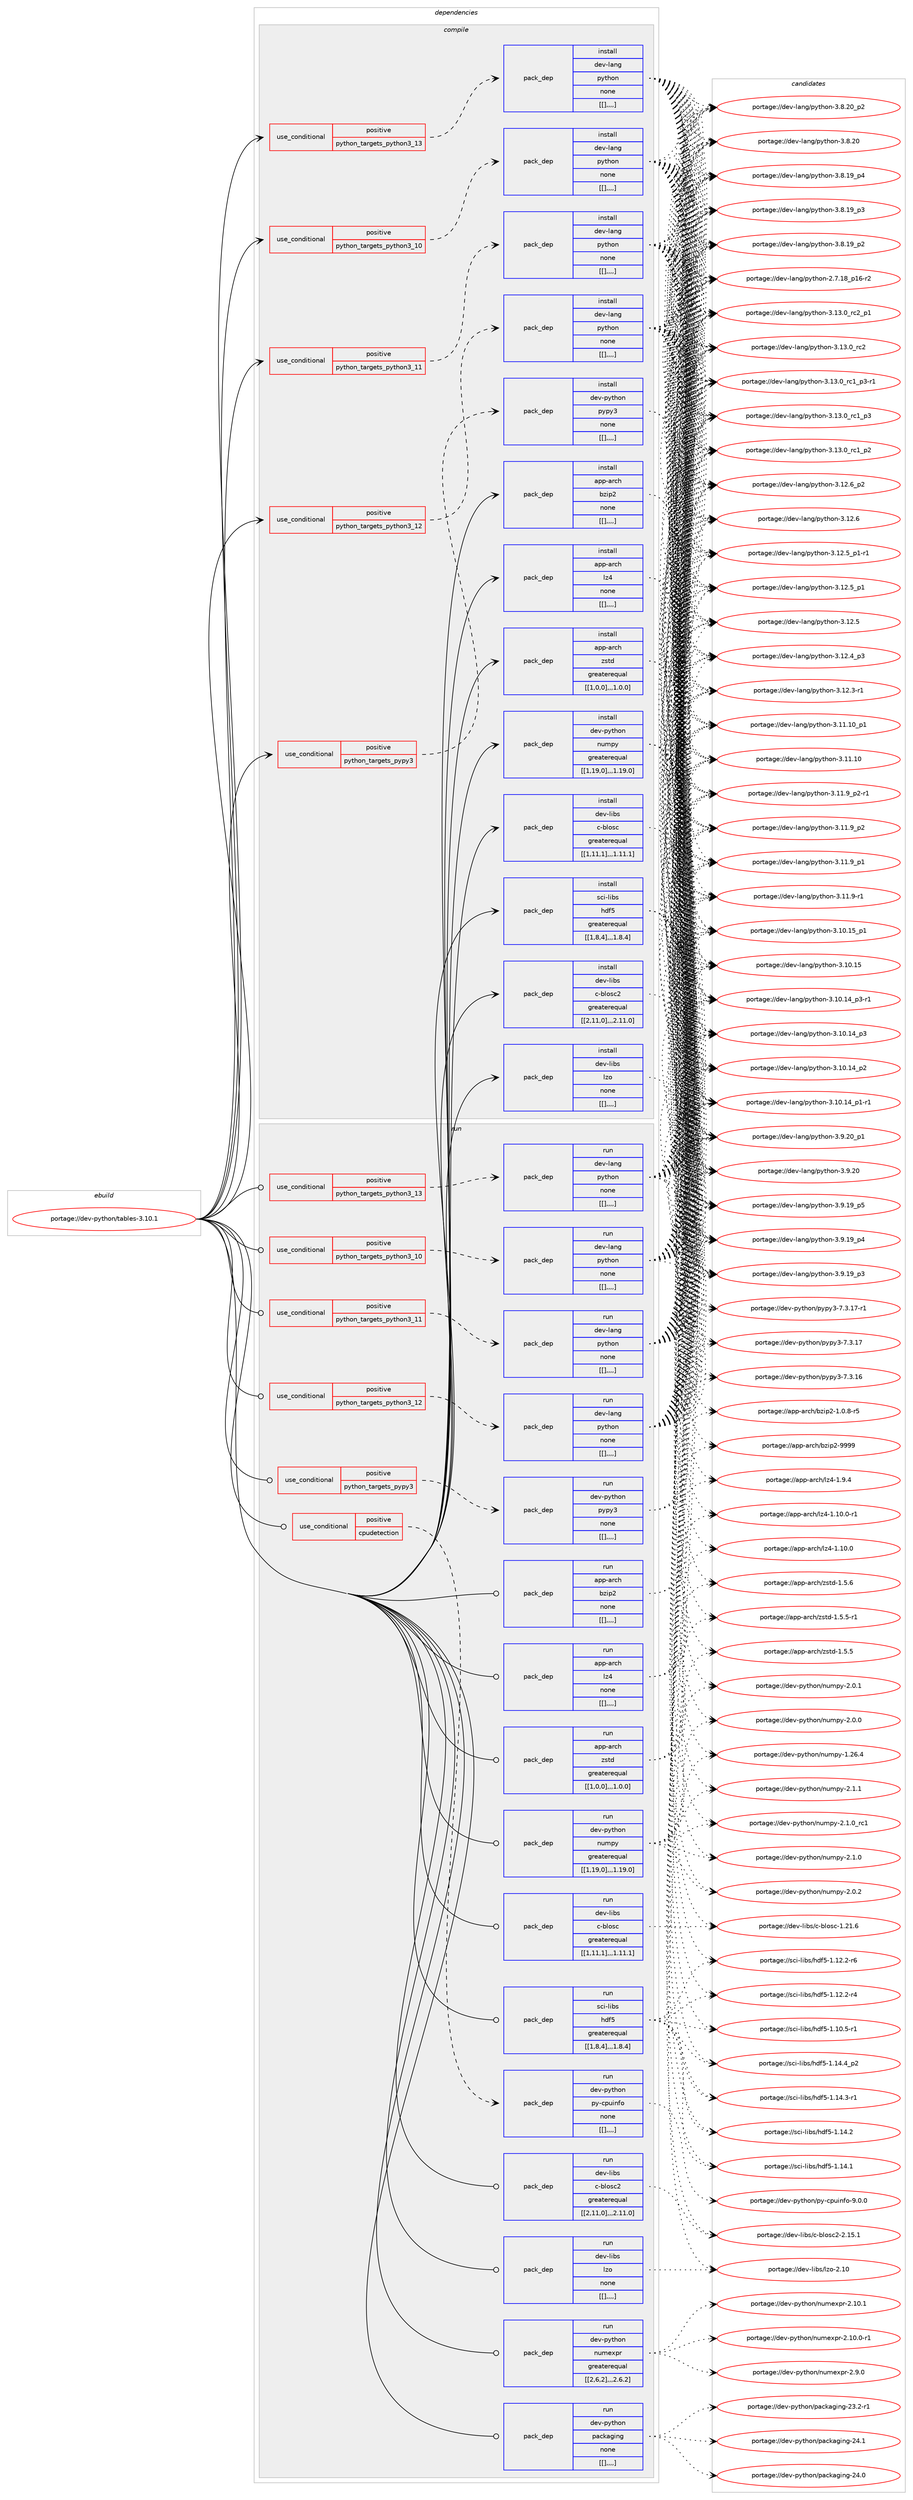 digraph prolog {

# *************
# Graph options
# *************

newrank=true;
concentrate=true;
compound=true;
graph [rankdir=LR,fontname=Helvetica,fontsize=10,ranksep=1.5];#, ranksep=2.5, nodesep=0.2];
edge  [arrowhead=vee];
node  [fontname=Helvetica,fontsize=10];

# **********
# The ebuild
# **********

subgraph cluster_leftcol {
color=gray;
label=<<i>ebuild</i>>;
id [label="portage://dev-python/tables-3.10.1", color=red, width=4, href="../dev-python/tables-3.10.1.svg"];
}

# ****************
# The dependencies
# ****************

subgraph cluster_midcol {
color=gray;
label=<<i>dependencies</i>>;
subgraph cluster_compile {
fillcolor="#eeeeee";
style=filled;
label=<<i>compile</i>>;
subgraph cond42011 {
dependency168484 [label=<<TABLE BORDER="0" CELLBORDER="1" CELLSPACING="0" CELLPADDING="4"><TR><TD ROWSPAN="3" CELLPADDING="10">use_conditional</TD></TR><TR><TD>positive</TD></TR><TR><TD>python_targets_pypy3</TD></TR></TABLE>>, shape=none, color=red];
subgraph pack125215 {
dependency168485 [label=<<TABLE BORDER="0" CELLBORDER="1" CELLSPACING="0" CELLPADDING="4" WIDTH="220"><TR><TD ROWSPAN="6" CELLPADDING="30">pack_dep</TD></TR><TR><TD WIDTH="110">install</TD></TR><TR><TD>dev-python</TD></TR><TR><TD>pypy3</TD></TR><TR><TD>none</TD></TR><TR><TD>[[],,,,]</TD></TR></TABLE>>, shape=none, color=blue];
}
dependency168484:e -> dependency168485:w [weight=20,style="dashed",arrowhead="vee"];
}
id:e -> dependency168484:w [weight=20,style="solid",arrowhead="vee"];
subgraph cond42012 {
dependency168486 [label=<<TABLE BORDER="0" CELLBORDER="1" CELLSPACING="0" CELLPADDING="4"><TR><TD ROWSPAN="3" CELLPADDING="10">use_conditional</TD></TR><TR><TD>positive</TD></TR><TR><TD>python_targets_python3_10</TD></TR></TABLE>>, shape=none, color=red];
subgraph pack125216 {
dependency168487 [label=<<TABLE BORDER="0" CELLBORDER="1" CELLSPACING="0" CELLPADDING="4" WIDTH="220"><TR><TD ROWSPAN="6" CELLPADDING="30">pack_dep</TD></TR><TR><TD WIDTH="110">install</TD></TR><TR><TD>dev-lang</TD></TR><TR><TD>python</TD></TR><TR><TD>none</TD></TR><TR><TD>[[],,,,]</TD></TR></TABLE>>, shape=none, color=blue];
}
dependency168486:e -> dependency168487:w [weight=20,style="dashed",arrowhead="vee"];
}
id:e -> dependency168486:w [weight=20,style="solid",arrowhead="vee"];
subgraph cond42013 {
dependency168488 [label=<<TABLE BORDER="0" CELLBORDER="1" CELLSPACING="0" CELLPADDING="4"><TR><TD ROWSPAN="3" CELLPADDING="10">use_conditional</TD></TR><TR><TD>positive</TD></TR><TR><TD>python_targets_python3_11</TD></TR></TABLE>>, shape=none, color=red];
subgraph pack125217 {
dependency168489 [label=<<TABLE BORDER="0" CELLBORDER="1" CELLSPACING="0" CELLPADDING="4" WIDTH="220"><TR><TD ROWSPAN="6" CELLPADDING="30">pack_dep</TD></TR><TR><TD WIDTH="110">install</TD></TR><TR><TD>dev-lang</TD></TR><TR><TD>python</TD></TR><TR><TD>none</TD></TR><TR><TD>[[],,,,]</TD></TR></TABLE>>, shape=none, color=blue];
}
dependency168488:e -> dependency168489:w [weight=20,style="dashed",arrowhead="vee"];
}
id:e -> dependency168488:w [weight=20,style="solid",arrowhead="vee"];
subgraph cond42014 {
dependency168490 [label=<<TABLE BORDER="0" CELLBORDER="1" CELLSPACING="0" CELLPADDING="4"><TR><TD ROWSPAN="3" CELLPADDING="10">use_conditional</TD></TR><TR><TD>positive</TD></TR><TR><TD>python_targets_python3_12</TD></TR></TABLE>>, shape=none, color=red];
subgraph pack125218 {
dependency168491 [label=<<TABLE BORDER="0" CELLBORDER="1" CELLSPACING="0" CELLPADDING="4" WIDTH="220"><TR><TD ROWSPAN="6" CELLPADDING="30">pack_dep</TD></TR><TR><TD WIDTH="110">install</TD></TR><TR><TD>dev-lang</TD></TR><TR><TD>python</TD></TR><TR><TD>none</TD></TR><TR><TD>[[],,,,]</TD></TR></TABLE>>, shape=none, color=blue];
}
dependency168490:e -> dependency168491:w [weight=20,style="dashed",arrowhead="vee"];
}
id:e -> dependency168490:w [weight=20,style="solid",arrowhead="vee"];
subgraph cond42015 {
dependency168492 [label=<<TABLE BORDER="0" CELLBORDER="1" CELLSPACING="0" CELLPADDING="4"><TR><TD ROWSPAN="3" CELLPADDING="10">use_conditional</TD></TR><TR><TD>positive</TD></TR><TR><TD>python_targets_python3_13</TD></TR></TABLE>>, shape=none, color=red];
subgraph pack125219 {
dependency168493 [label=<<TABLE BORDER="0" CELLBORDER="1" CELLSPACING="0" CELLPADDING="4" WIDTH="220"><TR><TD ROWSPAN="6" CELLPADDING="30">pack_dep</TD></TR><TR><TD WIDTH="110">install</TD></TR><TR><TD>dev-lang</TD></TR><TR><TD>python</TD></TR><TR><TD>none</TD></TR><TR><TD>[[],,,,]</TD></TR></TABLE>>, shape=none, color=blue];
}
dependency168492:e -> dependency168493:w [weight=20,style="dashed",arrowhead="vee"];
}
id:e -> dependency168492:w [weight=20,style="solid",arrowhead="vee"];
subgraph pack125220 {
dependency168494 [label=<<TABLE BORDER="0" CELLBORDER="1" CELLSPACING="0" CELLPADDING="4" WIDTH="220"><TR><TD ROWSPAN="6" CELLPADDING="30">pack_dep</TD></TR><TR><TD WIDTH="110">install</TD></TR><TR><TD>app-arch</TD></TR><TR><TD>bzip2</TD></TR><TR><TD>none</TD></TR><TR><TD>[[],,,,]</TD></TR></TABLE>>, shape=none, color=blue];
}
id:e -> dependency168494:w [weight=20,style="solid",arrowhead="vee"];
subgraph pack125221 {
dependency168495 [label=<<TABLE BORDER="0" CELLBORDER="1" CELLSPACING="0" CELLPADDING="4" WIDTH="220"><TR><TD ROWSPAN="6" CELLPADDING="30">pack_dep</TD></TR><TR><TD WIDTH="110">install</TD></TR><TR><TD>app-arch</TD></TR><TR><TD>lz4</TD></TR><TR><TD>none</TD></TR><TR><TD>[[],,,,]</TD></TR></TABLE>>, shape=none, color=blue];
}
id:e -> dependency168495:w [weight=20,style="solid",arrowhead="vee"];
subgraph pack125222 {
dependency168496 [label=<<TABLE BORDER="0" CELLBORDER="1" CELLSPACING="0" CELLPADDING="4" WIDTH="220"><TR><TD ROWSPAN="6" CELLPADDING="30">pack_dep</TD></TR><TR><TD WIDTH="110">install</TD></TR><TR><TD>app-arch</TD></TR><TR><TD>zstd</TD></TR><TR><TD>greaterequal</TD></TR><TR><TD>[[1,0,0],,,1.0.0]</TD></TR></TABLE>>, shape=none, color=blue];
}
id:e -> dependency168496:w [weight=20,style="solid",arrowhead="vee"];
subgraph pack125223 {
dependency168497 [label=<<TABLE BORDER="0" CELLBORDER="1" CELLSPACING="0" CELLPADDING="4" WIDTH="220"><TR><TD ROWSPAN="6" CELLPADDING="30">pack_dep</TD></TR><TR><TD WIDTH="110">install</TD></TR><TR><TD>dev-libs</TD></TR><TR><TD>c-blosc</TD></TR><TR><TD>greaterequal</TD></TR><TR><TD>[[1,11,1],,,1.11.1]</TD></TR></TABLE>>, shape=none, color=blue];
}
id:e -> dependency168497:w [weight=20,style="solid",arrowhead="vee"];
subgraph pack125224 {
dependency168498 [label=<<TABLE BORDER="0" CELLBORDER="1" CELLSPACING="0" CELLPADDING="4" WIDTH="220"><TR><TD ROWSPAN="6" CELLPADDING="30">pack_dep</TD></TR><TR><TD WIDTH="110">install</TD></TR><TR><TD>dev-libs</TD></TR><TR><TD>c-blosc2</TD></TR><TR><TD>greaterequal</TD></TR><TR><TD>[[2,11,0],,,2.11.0]</TD></TR></TABLE>>, shape=none, color=blue];
}
id:e -> dependency168498:w [weight=20,style="solid",arrowhead="vee"];
subgraph pack125225 {
dependency168499 [label=<<TABLE BORDER="0" CELLBORDER="1" CELLSPACING="0" CELLPADDING="4" WIDTH="220"><TR><TD ROWSPAN="6" CELLPADDING="30">pack_dep</TD></TR><TR><TD WIDTH="110">install</TD></TR><TR><TD>dev-libs</TD></TR><TR><TD>lzo</TD></TR><TR><TD>none</TD></TR><TR><TD>[[],,,,]</TD></TR></TABLE>>, shape=none, color=blue];
}
id:e -> dependency168499:w [weight=20,style="solid",arrowhead="vee"];
subgraph pack125226 {
dependency168500 [label=<<TABLE BORDER="0" CELLBORDER="1" CELLSPACING="0" CELLPADDING="4" WIDTH="220"><TR><TD ROWSPAN="6" CELLPADDING="30">pack_dep</TD></TR><TR><TD WIDTH="110">install</TD></TR><TR><TD>dev-python</TD></TR><TR><TD>numpy</TD></TR><TR><TD>greaterequal</TD></TR><TR><TD>[[1,19,0],,,1.19.0]</TD></TR></TABLE>>, shape=none, color=blue];
}
id:e -> dependency168500:w [weight=20,style="solid",arrowhead="vee"];
subgraph pack125227 {
dependency168501 [label=<<TABLE BORDER="0" CELLBORDER="1" CELLSPACING="0" CELLPADDING="4" WIDTH="220"><TR><TD ROWSPAN="6" CELLPADDING="30">pack_dep</TD></TR><TR><TD WIDTH="110">install</TD></TR><TR><TD>sci-libs</TD></TR><TR><TD>hdf5</TD></TR><TR><TD>greaterequal</TD></TR><TR><TD>[[1,8,4],,,1.8.4]</TD></TR></TABLE>>, shape=none, color=blue];
}
id:e -> dependency168501:w [weight=20,style="solid",arrowhead="vee"];
}
subgraph cluster_compileandrun {
fillcolor="#eeeeee";
style=filled;
label=<<i>compile and run</i>>;
}
subgraph cluster_run {
fillcolor="#eeeeee";
style=filled;
label=<<i>run</i>>;
subgraph cond42016 {
dependency168502 [label=<<TABLE BORDER="0" CELLBORDER="1" CELLSPACING="0" CELLPADDING="4"><TR><TD ROWSPAN="3" CELLPADDING="10">use_conditional</TD></TR><TR><TD>positive</TD></TR><TR><TD>cpudetection</TD></TR></TABLE>>, shape=none, color=red];
subgraph pack125228 {
dependency168503 [label=<<TABLE BORDER="0" CELLBORDER="1" CELLSPACING="0" CELLPADDING="4" WIDTH="220"><TR><TD ROWSPAN="6" CELLPADDING="30">pack_dep</TD></TR><TR><TD WIDTH="110">run</TD></TR><TR><TD>dev-python</TD></TR><TR><TD>py-cpuinfo</TD></TR><TR><TD>none</TD></TR><TR><TD>[[],,,,]</TD></TR></TABLE>>, shape=none, color=blue];
}
dependency168502:e -> dependency168503:w [weight=20,style="dashed",arrowhead="vee"];
}
id:e -> dependency168502:w [weight=20,style="solid",arrowhead="odot"];
subgraph cond42017 {
dependency168504 [label=<<TABLE BORDER="0" CELLBORDER="1" CELLSPACING="0" CELLPADDING="4"><TR><TD ROWSPAN="3" CELLPADDING="10">use_conditional</TD></TR><TR><TD>positive</TD></TR><TR><TD>python_targets_pypy3</TD></TR></TABLE>>, shape=none, color=red];
subgraph pack125229 {
dependency168505 [label=<<TABLE BORDER="0" CELLBORDER="1" CELLSPACING="0" CELLPADDING="4" WIDTH="220"><TR><TD ROWSPAN="6" CELLPADDING="30">pack_dep</TD></TR><TR><TD WIDTH="110">run</TD></TR><TR><TD>dev-python</TD></TR><TR><TD>pypy3</TD></TR><TR><TD>none</TD></TR><TR><TD>[[],,,,]</TD></TR></TABLE>>, shape=none, color=blue];
}
dependency168504:e -> dependency168505:w [weight=20,style="dashed",arrowhead="vee"];
}
id:e -> dependency168504:w [weight=20,style="solid",arrowhead="odot"];
subgraph cond42018 {
dependency168506 [label=<<TABLE BORDER="0" CELLBORDER="1" CELLSPACING="0" CELLPADDING="4"><TR><TD ROWSPAN="3" CELLPADDING="10">use_conditional</TD></TR><TR><TD>positive</TD></TR><TR><TD>python_targets_python3_10</TD></TR></TABLE>>, shape=none, color=red];
subgraph pack125230 {
dependency168507 [label=<<TABLE BORDER="0" CELLBORDER="1" CELLSPACING="0" CELLPADDING="4" WIDTH="220"><TR><TD ROWSPAN="6" CELLPADDING="30">pack_dep</TD></TR><TR><TD WIDTH="110">run</TD></TR><TR><TD>dev-lang</TD></TR><TR><TD>python</TD></TR><TR><TD>none</TD></TR><TR><TD>[[],,,,]</TD></TR></TABLE>>, shape=none, color=blue];
}
dependency168506:e -> dependency168507:w [weight=20,style="dashed",arrowhead="vee"];
}
id:e -> dependency168506:w [weight=20,style="solid",arrowhead="odot"];
subgraph cond42019 {
dependency168508 [label=<<TABLE BORDER="0" CELLBORDER="1" CELLSPACING="0" CELLPADDING="4"><TR><TD ROWSPAN="3" CELLPADDING="10">use_conditional</TD></TR><TR><TD>positive</TD></TR><TR><TD>python_targets_python3_11</TD></TR></TABLE>>, shape=none, color=red];
subgraph pack125231 {
dependency168509 [label=<<TABLE BORDER="0" CELLBORDER="1" CELLSPACING="0" CELLPADDING="4" WIDTH="220"><TR><TD ROWSPAN="6" CELLPADDING="30">pack_dep</TD></TR><TR><TD WIDTH="110">run</TD></TR><TR><TD>dev-lang</TD></TR><TR><TD>python</TD></TR><TR><TD>none</TD></TR><TR><TD>[[],,,,]</TD></TR></TABLE>>, shape=none, color=blue];
}
dependency168508:e -> dependency168509:w [weight=20,style="dashed",arrowhead="vee"];
}
id:e -> dependency168508:w [weight=20,style="solid",arrowhead="odot"];
subgraph cond42020 {
dependency168510 [label=<<TABLE BORDER="0" CELLBORDER="1" CELLSPACING="0" CELLPADDING="4"><TR><TD ROWSPAN="3" CELLPADDING="10">use_conditional</TD></TR><TR><TD>positive</TD></TR><TR><TD>python_targets_python3_12</TD></TR></TABLE>>, shape=none, color=red];
subgraph pack125232 {
dependency168511 [label=<<TABLE BORDER="0" CELLBORDER="1" CELLSPACING="0" CELLPADDING="4" WIDTH="220"><TR><TD ROWSPAN="6" CELLPADDING="30">pack_dep</TD></TR><TR><TD WIDTH="110">run</TD></TR><TR><TD>dev-lang</TD></TR><TR><TD>python</TD></TR><TR><TD>none</TD></TR><TR><TD>[[],,,,]</TD></TR></TABLE>>, shape=none, color=blue];
}
dependency168510:e -> dependency168511:w [weight=20,style="dashed",arrowhead="vee"];
}
id:e -> dependency168510:w [weight=20,style="solid",arrowhead="odot"];
subgraph cond42021 {
dependency168512 [label=<<TABLE BORDER="0" CELLBORDER="1" CELLSPACING="0" CELLPADDING="4"><TR><TD ROWSPAN="3" CELLPADDING="10">use_conditional</TD></TR><TR><TD>positive</TD></TR><TR><TD>python_targets_python3_13</TD></TR></TABLE>>, shape=none, color=red];
subgraph pack125233 {
dependency168513 [label=<<TABLE BORDER="0" CELLBORDER="1" CELLSPACING="0" CELLPADDING="4" WIDTH="220"><TR><TD ROWSPAN="6" CELLPADDING="30">pack_dep</TD></TR><TR><TD WIDTH="110">run</TD></TR><TR><TD>dev-lang</TD></TR><TR><TD>python</TD></TR><TR><TD>none</TD></TR><TR><TD>[[],,,,]</TD></TR></TABLE>>, shape=none, color=blue];
}
dependency168512:e -> dependency168513:w [weight=20,style="dashed",arrowhead="vee"];
}
id:e -> dependency168512:w [weight=20,style="solid",arrowhead="odot"];
subgraph pack125234 {
dependency168514 [label=<<TABLE BORDER="0" CELLBORDER="1" CELLSPACING="0" CELLPADDING="4" WIDTH="220"><TR><TD ROWSPAN="6" CELLPADDING="30">pack_dep</TD></TR><TR><TD WIDTH="110">run</TD></TR><TR><TD>app-arch</TD></TR><TR><TD>bzip2</TD></TR><TR><TD>none</TD></TR><TR><TD>[[],,,,]</TD></TR></TABLE>>, shape=none, color=blue];
}
id:e -> dependency168514:w [weight=20,style="solid",arrowhead="odot"];
subgraph pack125235 {
dependency168515 [label=<<TABLE BORDER="0" CELLBORDER="1" CELLSPACING="0" CELLPADDING="4" WIDTH="220"><TR><TD ROWSPAN="6" CELLPADDING="30">pack_dep</TD></TR><TR><TD WIDTH="110">run</TD></TR><TR><TD>app-arch</TD></TR><TR><TD>lz4</TD></TR><TR><TD>none</TD></TR><TR><TD>[[],,,,]</TD></TR></TABLE>>, shape=none, color=blue];
}
id:e -> dependency168515:w [weight=20,style="solid",arrowhead="odot"];
subgraph pack125236 {
dependency168516 [label=<<TABLE BORDER="0" CELLBORDER="1" CELLSPACING="0" CELLPADDING="4" WIDTH="220"><TR><TD ROWSPAN="6" CELLPADDING="30">pack_dep</TD></TR><TR><TD WIDTH="110">run</TD></TR><TR><TD>app-arch</TD></TR><TR><TD>zstd</TD></TR><TR><TD>greaterequal</TD></TR><TR><TD>[[1,0,0],,,1.0.0]</TD></TR></TABLE>>, shape=none, color=blue];
}
id:e -> dependency168516:w [weight=20,style="solid",arrowhead="odot"];
subgraph pack125237 {
dependency168517 [label=<<TABLE BORDER="0" CELLBORDER="1" CELLSPACING="0" CELLPADDING="4" WIDTH="220"><TR><TD ROWSPAN="6" CELLPADDING="30">pack_dep</TD></TR><TR><TD WIDTH="110">run</TD></TR><TR><TD>dev-libs</TD></TR><TR><TD>c-blosc</TD></TR><TR><TD>greaterequal</TD></TR><TR><TD>[[1,11,1],,,1.11.1]</TD></TR></TABLE>>, shape=none, color=blue];
}
id:e -> dependency168517:w [weight=20,style="solid",arrowhead="odot"];
subgraph pack125238 {
dependency168518 [label=<<TABLE BORDER="0" CELLBORDER="1" CELLSPACING="0" CELLPADDING="4" WIDTH="220"><TR><TD ROWSPAN="6" CELLPADDING="30">pack_dep</TD></TR><TR><TD WIDTH="110">run</TD></TR><TR><TD>dev-libs</TD></TR><TR><TD>c-blosc2</TD></TR><TR><TD>greaterequal</TD></TR><TR><TD>[[2,11,0],,,2.11.0]</TD></TR></TABLE>>, shape=none, color=blue];
}
id:e -> dependency168518:w [weight=20,style="solid",arrowhead="odot"];
subgraph pack125239 {
dependency168519 [label=<<TABLE BORDER="0" CELLBORDER="1" CELLSPACING="0" CELLPADDING="4" WIDTH="220"><TR><TD ROWSPAN="6" CELLPADDING="30">pack_dep</TD></TR><TR><TD WIDTH="110">run</TD></TR><TR><TD>dev-libs</TD></TR><TR><TD>lzo</TD></TR><TR><TD>none</TD></TR><TR><TD>[[],,,,]</TD></TR></TABLE>>, shape=none, color=blue];
}
id:e -> dependency168519:w [weight=20,style="solid",arrowhead="odot"];
subgraph pack125240 {
dependency168520 [label=<<TABLE BORDER="0" CELLBORDER="1" CELLSPACING="0" CELLPADDING="4" WIDTH="220"><TR><TD ROWSPAN="6" CELLPADDING="30">pack_dep</TD></TR><TR><TD WIDTH="110">run</TD></TR><TR><TD>dev-python</TD></TR><TR><TD>numexpr</TD></TR><TR><TD>greaterequal</TD></TR><TR><TD>[[2,6,2],,,2.6.2]</TD></TR></TABLE>>, shape=none, color=blue];
}
id:e -> dependency168520:w [weight=20,style="solid",arrowhead="odot"];
subgraph pack125241 {
dependency168521 [label=<<TABLE BORDER="0" CELLBORDER="1" CELLSPACING="0" CELLPADDING="4" WIDTH="220"><TR><TD ROWSPAN="6" CELLPADDING="30">pack_dep</TD></TR><TR><TD WIDTH="110">run</TD></TR><TR><TD>dev-python</TD></TR><TR><TD>numpy</TD></TR><TR><TD>greaterequal</TD></TR><TR><TD>[[1,19,0],,,1.19.0]</TD></TR></TABLE>>, shape=none, color=blue];
}
id:e -> dependency168521:w [weight=20,style="solid",arrowhead="odot"];
subgraph pack125242 {
dependency168522 [label=<<TABLE BORDER="0" CELLBORDER="1" CELLSPACING="0" CELLPADDING="4" WIDTH="220"><TR><TD ROWSPAN="6" CELLPADDING="30">pack_dep</TD></TR><TR><TD WIDTH="110">run</TD></TR><TR><TD>dev-python</TD></TR><TR><TD>packaging</TD></TR><TR><TD>none</TD></TR><TR><TD>[[],,,,]</TD></TR></TABLE>>, shape=none, color=blue];
}
id:e -> dependency168522:w [weight=20,style="solid",arrowhead="odot"];
subgraph pack125243 {
dependency168523 [label=<<TABLE BORDER="0" CELLBORDER="1" CELLSPACING="0" CELLPADDING="4" WIDTH="220"><TR><TD ROWSPAN="6" CELLPADDING="30">pack_dep</TD></TR><TR><TD WIDTH="110">run</TD></TR><TR><TD>sci-libs</TD></TR><TR><TD>hdf5</TD></TR><TR><TD>greaterequal</TD></TR><TR><TD>[[1,8,4],,,1.8.4]</TD></TR></TABLE>>, shape=none, color=blue];
}
id:e -> dependency168523:w [weight=20,style="solid",arrowhead="odot"];
}
}

# **************
# The candidates
# **************

subgraph cluster_choices {
rank=same;
color=gray;
label=<<i>candidates</i>>;

subgraph choice125215 {
color=black;
nodesep=1;
choice100101118451121211161041111104711212111212151455546514649554511449 [label="portage://dev-python/pypy3-7.3.17-r1", color=red, width=4,href="../dev-python/pypy3-7.3.17-r1.svg"];
choice10010111845112121116104111110471121211121215145554651464955 [label="portage://dev-python/pypy3-7.3.17", color=red, width=4,href="../dev-python/pypy3-7.3.17.svg"];
choice10010111845112121116104111110471121211121215145554651464954 [label="portage://dev-python/pypy3-7.3.16", color=red, width=4,href="../dev-python/pypy3-7.3.16.svg"];
dependency168485:e -> choice100101118451121211161041111104711212111212151455546514649554511449:w [style=dotted,weight="100"];
dependency168485:e -> choice10010111845112121116104111110471121211121215145554651464955:w [style=dotted,weight="100"];
dependency168485:e -> choice10010111845112121116104111110471121211121215145554651464954:w [style=dotted,weight="100"];
}
subgraph choice125216 {
color=black;
nodesep=1;
choice100101118451089711010347112121116104111110455146495146489511499509511249 [label="portage://dev-lang/python-3.13.0_rc2_p1", color=red, width=4,href="../dev-lang/python-3.13.0_rc2_p1.svg"];
choice10010111845108971101034711212111610411111045514649514648951149950 [label="portage://dev-lang/python-3.13.0_rc2", color=red, width=4,href="../dev-lang/python-3.13.0_rc2.svg"];
choice1001011184510897110103471121211161041111104551464951464895114994995112514511449 [label="portage://dev-lang/python-3.13.0_rc1_p3-r1", color=red, width=4,href="../dev-lang/python-3.13.0_rc1_p3-r1.svg"];
choice100101118451089711010347112121116104111110455146495146489511499499511251 [label="portage://dev-lang/python-3.13.0_rc1_p3", color=red, width=4,href="../dev-lang/python-3.13.0_rc1_p3.svg"];
choice100101118451089711010347112121116104111110455146495146489511499499511250 [label="portage://dev-lang/python-3.13.0_rc1_p2", color=red, width=4,href="../dev-lang/python-3.13.0_rc1_p2.svg"];
choice100101118451089711010347112121116104111110455146495046549511250 [label="portage://dev-lang/python-3.12.6_p2", color=red, width=4,href="../dev-lang/python-3.12.6_p2.svg"];
choice10010111845108971101034711212111610411111045514649504654 [label="portage://dev-lang/python-3.12.6", color=red, width=4,href="../dev-lang/python-3.12.6.svg"];
choice1001011184510897110103471121211161041111104551464950465395112494511449 [label="portage://dev-lang/python-3.12.5_p1-r1", color=red, width=4,href="../dev-lang/python-3.12.5_p1-r1.svg"];
choice100101118451089711010347112121116104111110455146495046539511249 [label="portage://dev-lang/python-3.12.5_p1", color=red, width=4,href="../dev-lang/python-3.12.5_p1.svg"];
choice10010111845108971101034711212111610411111045514649504653 [label="portage://dev-lang/python-3.12.5", color=red, width=4,href="../dev-lang/python-3.12.5.svg"];
choice100101118451089711010347112121116104111110455146495046529511251 [label="portage://dev-lang/python-3.12.4_p3", color=red, width=4,href="../dev-lang/python-3.12.4_p3.svg"];
choice100101118451089711010347112121116104111110455146495046514511449 [label="portage://dev-lang/python-3.12.3-r1", color=red, width=4,href="../dev-lang/python-3.12.3-r1.svg"];
choice10010111845108971101034711212111610411111045514649494649489511249 [label="portage://dev-lang/python-3.11.10_p1", color=red, width=4,href="../dev-lang/python-3.11.10_p1.svg"];
choice1001011184510897110103471121211161041111104551464949464948 [label="portage://dev-lang/python-3.11.10", color=red, width=4,href="../dev-lang/python-3.11.10.svg"];
choice1001011184510897110103471121211161041111104551464949465795112504511449 [label="portage://dev-lang/python-3.11.9_p2-r1", color=red, width=4,href="../dev-lang/python-3.11.9_p2-r1.svg"];
choice100101118451089711010347112121116104111110455146494946579511250 [label="portage://dev-lang/python-3.11.9_p2", color=red, width=4,href="../dev-lang/python-3.11.9_p2.svg"];
choice100101118451089711010347112121116104111110455146494946579511249 [label="portage://dev-lang/python-3.11.9_p1", color=red, width=4,href="../dev-lang/python-3.11.9_p1.svg"];
choice100101118451089711010347112121116104111110455146494946574511449 [label="portage://dev-lang/python-3.11.9-r1", color=red, width=4,href="../dev-lang/python-3.11.9-r1.svg"];
choice10010111845108971101034711212111610411111045514649484649539511249 [label="portage://dev-lang/python-3.10.15_p1", color=red, width=4,href="../dev-lang/python-3.10.15_p1.svg"];
choice1001011184510897110103471121211161041111104551464948464953 [label="portage://dev-lang/python-3.10.15", color=red, width=4,href="../dev-lang/python-3.10.15.svg"];
choice100101118451089711010347112121116104111110455146494846495295112514511449 [label="portage://dev-lang/python-3.10.14_p3-r1", color=red, width=4,href="../dev-lang/python-3.10.14_p3-r1.svg"];
choice10010111845108971101034711212111610411111045514649484649529511251 [label="portage://dev-lang/python-3.10.14_p3", color=red, width=4,href="../dev-lang/python-3.10.14_p3.svg"];
choice10010111845108971101034711212111610411111045514649484649529511250 [label="portage://dev-lang/python-3.10.14_p2", color=red, width=4,href="../dev-lang/python-3.10.14_p2.svg"];
choice100101118451089711010347112121116104111110455146494846495295112494511449 [label="portage://dev-lang/python-3.10.14_p1-r1", color=red, width=4,href="../dev-lang/python-3.10.14_p1-r1.svg"];
choice100101118451089711010347112121116104111110455146574650489511249 [label="portage://dev-lang/python-3.9.20_p1", color=red, width=4,href="../dev-lang/python-3.9.20_p1.svg"];
choice10010111845108971101034711212111610411111045514657465048 [label="portage://dev-lang/python-3.9.20", color=red, width=4,href="../dev-lang/python-3.9.20.svg"];
choice100101118451089711010347112121116104111110455146574649579511253 [label="portage://dev-lang/python-3.9.19_p5", color=red, width=4,href="../dev-lang/python-3.9.19_p5.svg"];
choice100101118451089711010347112121116104111110455146574649579511252 [label="portage://dev-lang/python-3.9.19_p4", color=red, width=4,href="../dev-lang/python-3.9.19_p4.svg"];
choice100101118451089711010347112121116104111110455146574649579511251 [label="portage://dev-lang/python-3.9.19_p3", color=red, width=4,href="../dev-lang/python-3.9.19_p3.svg"];
choice100101118451089711010347112121116104111110455146564650489511250 [label="portage://dev-lang/python-3.8.20_p2", color=red, width=4,href="../dev-lang/python-3.8.20_p2.svg"];
choice10010111845108971101034711212111610411111045514656465048 [label="portage://dev-lang/python-3.8.20", color=red, width=4,href="../dev-lang/python-3.8.20.svg"];
choice100101118451089711010347112121116104111110455146564649579511252 [label="portage://dev-lang/python-3.8.19_p4", color=red, width=4,href="../dev-lang/python-3.8.19_p4.svg"];
choice100101118451089711010347112121116104111110455146564649579511251 [label="portage://dev-lang/python-3.8.19_p3", color=red, width=4,href="../dev-lang/python-3.8.19_p3.svg"];
choice100101118451089711010347112121116104111110455146564649579511250 [label="portage://dev-lang/python-3.8.19_p2", color=red, width=4,href="../dev-lang/python-3.8.19_p2.svg"];
choice100101118451089711010347112121116104111110455046554649569511249544511450 [label="portage://dev-lang/python-2.7.18_p16-r2", color=red, width=4,href="../dev-lang/python-2.7.18_p16-r2.svg"];
dependency168487:e -> choice100101118451089711010347112121116104111110455146495146489511499509511249:w [style=dotted,weight="100"];
dependency168487:e -> choice10010111845108971101034711212111610411111045514649514648951149950:w [style=dotted,weight="100"];
dependency168487:e -> choice1001011184510897110103471121211161041111104551464951464895114994995112514511449:w [style=dotted,weight="100"];
dependency168487:e -> choice100101118451089711010347112121116104111110455146495146489511499499511251:w [style=dotted,weight="100"];
dependency168487:e -> choice100101118451089711010347112121116104111110455146495146489511499499511250:w [style=dotted,weight="100"];
dependency168487:e -> choice100101118451089711010347112121116104111110455146495046549511250:w [style=dotted,weight="100"];
dependency168487:e -> choice10010111845108971101034711212111610411111045514649504654:w [style=dotted,weight="100"];
dependency168487:e -> choice1001011184510897110103471121211161041111104551464950465395112494511449:w [style=dotted,weight="100"];
dependency168487:e -> choice100101118451089711010347112121116104111110455146495046539511249:w [style=dotted,weight="100"];
dependency168487:e -> choice10010111845108971101034711212111610411111045514649504653:w [style=dotted,weight="100"];
dependency168487:e -> choice100101118451089711010347112121116104111110455146495046529511251:w [style=dotted,weight="100"];
dependency168487:e -> choice100101118451089711010347112121116104111110455146495046514511449:w [style=dotted,weight="100"];
dependency168487:e -> choice10010111845108971101034711212111610411111045514649494649489511249:w [style=dotted,weight="100"];
dependency168487:e -> choice1001011184510897110103471121211161041111104551464949464948:w [style=dotted,weight="100"];
dependency168487:e -> choice1001011184510897110103471121211161041111104551464949465795112504511449:w [style=dotted,weight="100"];
dependency168487:e -> choice100101118451089711010347112121116104111110455146494946579511250:w [style=dotted,weight="100"];
dependency168487:e -> choice100101118451089711010347112121116104111110455146494946579511249:w [style=dotted,weight="100"];
dependency168487:e -> choice100101118451089711010347112121116104111110455146494946574511449:w [style=dotted,weight="100"];
dependency168487:e -> choice10010111845108971101034711212111610411111045514649484649539511249:w [style=dotted,weight="100"];
dependency168487:e -> choice1001011184510897110103471121211161041111104551464948464953:w [style=dotted,weight="100"];
dependency168487:e -> choice100101118451089711010347112121116104111110455146494846495295112514511449:w [style=dotted,weight="100"];
dependency168487:e -> choice10010111845108971101034711212111610411111045514649484649529511251:w [style=dotted,weight="100"];
dependency168487:e -> choice10010111845108971101034711212111610411111045514649484649529511250:w [style=dotted,weight="100"];
dependency168487:e -> choice100101118451089711010347112121116104111110455146494846495295112494511449:w [style=dotted,weight="100"];
dependency168487:e -> choice100101118451089711010347112121116104111110455146574650489511249:w [style=dotted,weight="100"];
dependency168487:e -> choice10010111845108971101034711212111610411111045514657465048:w [style=dotted,weight="100"];
dependency168487:e -> choice100101118451089711010347112121116104111110455146574649579511253:w [style=dotted,weight="100"];
dependency168487:e -> choice100101118451089711010347112121116104111110455146574649579511252:w [style=dotted,weight="100"];
dependency168487:e -> choice100101118451089711010347112121116104111110455146574649579511251:w [style=dotted,weight="100"];
dependency168487:e -> choice100101118451089711010347112121116104111110455146564650489511250:w [style=dotted,weight="100"];
dependency168487:e -> choice10010111845108971101034711212111610411111045514656465048:w [style=dotted,weight="100"];
dependency168487:e -> choice100101118451089711010347112121116104111110455146564649579511252:w [style=dotted,weight="100"];
dependency168487:e -> choice100101118451089711010347112121116104111110455146564649579511251:w [style=dotted,weight="100"];
dependency168487:e -> choice100101118451089711010347112121116104111110455146564649579511250:w [style=dotted,weight="100"];
dependency168487:e -> choice100101118451089711010347112121116104111110455046554649569511249544511450:w [style=dotted,weight="100"];
}
subgraph choice125217 {
color=black;
nodesep=1;
choice100101118451089711010347112121116104111110455146495146489511499509511249 [label="portage://dev-lang/python-3.13.0_rc2_p1", color=red, width=4,href="../dev-lang/python-3.13.0_rc2_p1.svg"];
choice10010111845108971101034711212111610411111045514649514648951149950 [label="portage://dev-lang/python-3.13.0_rc2", color=red, width=4,href="../dev-lang/python-3.13.0_rc2.svg"];
choice1001011184510897110103471121211161041111104551464951464895114994995112514511449 [label="portage://dev-lang/python-3.13.0_rc1_p3-r1", color=red, width=4,href="../dev-lang/python-3.13.0_rc1_p3-r1.svg"];
choice100101118451089711010347112121116104111110455146495146489511499499511251 [label="portage://dev-lang/python-3.13.0_rc1_p3", color=red, width=4,href="../dev-lang/python-3.13.0_rc1_p3.svg"];
choice100101118451089711010347112121116104111110455146495146489511499499511250 [label="portage://dev-lang/python-3.13.0_rc1_p2", color=red, width=4,href="../dev-lang/python-3.13.0_rc1_p2.svg"];
choice100101118451089711010347112121116104111110455146495046549511250 [label="portage://dev-lang/python-3.12.6_p2", color=red, width=4,href="../dev-lang/python-3.12.6_p2.svg"];
choice10010111845108971101034711212111610411111045514649504654 [label="portage://dev-lang/python-3.12.6", color=red, width=4,href="../dev-lang/python-3.12.6.svg"];
choice1001011184510897110103471121211161041111104551464950465395112494511449 [label="portage://dev-lang/python-3.12.5_p1-r1", color=red, width=4,href="../dev-lang/python-3.12.5_p1-r1.svg"];
choice100101118451089711010347112121116104111110455146495046539511249 [label="portage://dev-lang/python-3.12.5_p1", color=red, width=4,href="../dev-lang/python-3.12.5_p1.svg"];
choice10010111845108971101034711212111610411111045514649504653 [label="portage://dev-lang/python-3.12.5", color=red, width=4,href="../dev-lang/python-3.12.5.svg"];
choice100101118451089711010347112121116104111110455146495046529511251 [label="portage://dev-lang/python-3.12.4_p3", color=red, width=4,href="../dev-lang/python-3.12.4_p3.svg"];
choice100101118451089711010347112121116104111110455146495046514511449 [label="portage://dev-lang/python-3.12.3-r1", color=red, width=4,href="../dev-lang/python-3.12.3-r1.svg"];
choice10010111845108971101034711212111610411111045514649494649489511249 [label="portage://dev-lang/python-3.11.10_p1", color=red, width=4,href="../dev-lang/python-3.11.10_p1.svg"];
choice1001011184510897110103471121211161041111104551464949464948 [label="portage://dev-lang/python-3.11.10", color=red, width=4,href="../dev-lang/python-3.11.10.svg"];
choice1001011184510897110103471121211161041111104551464949465795112504511449 [label="portage://dev-lang/python-3.11.9_p2-r1", color=red, width=4,href="../dev-lang/python-3.11.9_p2-r1.svg"];
choice100101118451089711010347112121116104111110455146494946579511250 [label="portage://dev-lang/python-3.11.9_p2", color=red, width=4,href="../dev-lang/python-3.11.9_p2.svg"];
choice100101118451089711010347112121116104111110455146494946579511249 [label="portage://dev-lang/python-3.11.9_p1", color=red, width=4,href="../dev-lang/python-3.11.9_p1.svg"];
choice100101118451089711010347112121116104111110455146494946574511449 [label="portage://dev-lang/python-3.11.9-r1", color=red, width=4,href="../dev-lang/python-3.11.9-r1.svg"];
choice10010111845108971101034711212111610411111045514649484649539511249 [label="portage://dev-lang/python-3.10.15_p1", color=red, width=4,href="../dev-lang/python-3.10.15_p1.svg"];
choice1001011184510897110103471121211161041111104551464948464953 [label="portage://dev-lang/python-3.10.15", color=red, width=4,href="../dev-lang/python-3.10.15.svg"];
choice100101118451089711010347112121116104111110455146494846495295112514511449 [label="portage://dev-lang/python-3.10.14_p3-r1", color=red, width=4,href="../dev-lang/python-3.10.14_p3-r1.svg"];
choice10010111845108971101034711212111610411111045514649484649529511251 [label="portage://dev-lang/python-3.10.14_p3", color=red, width=4,href="../dev-lang/python-3.10.14_p3.svg"];
choice10010111845108971101034711212111610411111045514649484649529511250 [label="portage://dev-lang/python-3.10.14_p2", color=red, width=4,href="../dev-lang/python-3.10.14_p2.svg"];
choice100101118451089711010347112121116104111110455146494846495295112494511449 [label="portage://dev-lang/python-3.10.14_p1-r1", color=red, width=4,href="../dev-lang/python-3.10.14_p1-r1.svg"];
choice100101118451089711010347112121116104111110455146574650489511249 [label="portage://dev-lang/python-3.9.20_p1", color=red, width=4,href="../dev-lang/python-3.9.20_p1.svg"];
choice10010111845108971101034711212111610411111045514657465048 [label="portage://dev-lang/python-3.9.20", color=red, width=4,href="../dev-lang/python-3.9.20.svg"];
choice100101118451089711010347112121116104111110455146574649579511253 [label="portage://dev-lang/python-3.9.19_p5", color=red, width=4,href="../dev-lang/python-3.9.19_p5.svg"];
choice100101118451089711010347112121116104111110455146574649579511252 [label="portage://dev-lang/python-3.9.19_p4", color=red, width=4,href="../dev-lang/python-3.9.19_p4.svg"];
choice100101118451089711010347112121116104111110455146574649579511251 [label="portage://dev-lang/python-3.9.19_p3", color=red, width=4,href="../dev-lang/python-3.9.19_p3.svg"];
choice100101118451089711010347112121116104111110455146564650489511250 [label="portage://dev-lang/python-3.8.20_p2", color=red, width=4,href="../dev-lang/python-3.8.20_p2.svg"];
choice10010111845108971101034711212111610411111045514656465048 [label="portage://dev-lang/python-3.8.20", color=red, width=4,href="../dev-lang/python-3.8.20.svg"];
choice100101118451089711010347112121116104111110455146564649579511252 [label="portage://dev-lang/python-3.8.19_p4", color=red, width=4,href="../dev-lang/python-3.8.19_p4.svg"];
choice100101118451089711010347112121116104111110455146564649579511251 [label="portage://dev-lang/python-3.8.19_p3", color=red, width=4,href="../dev-lang/python-3.8.19_p3.svg"];
choice100101118451089711010347112121116104111110455146564649579511250 [label="portage://dev-lang/python-3.8.19_p2", color=red, width=4,href="../dev-lang/python-3.8.19_p2.svg"];
choice100101118451089711010347112121116104111110455046554649569511249544511450 [label="portage://dev-lang/python-2.7.18_p16-r2", color=red, width=4,href="../dev-lang/python-2.7.18_p16-r2.svg"];
dependency168489:e -> choice100101118451089711010347112121116104111110455146495146489511499509511249:w [style=dotted,weight="100"];
dependency168489:e -> choice10010111845108971101034711212111610411111045514649514648951149950:w [style=dotted,weight="100"];
dependency168489:e -> choice1001011184510897110103471121211161041111104551464951464895114994995112514511449:w [style=dotted,weight="100"];
dependency168489:e -> choice100101118451089711010347112121116104111110455146495146489511499499511251:w [style=dotted,weight="100"];
dependency168489:e -> choice100101118451089711010347112121116104111110455146495146489511499499511250:w [style=dotted,weight="100"];
dependency168489:e -> choice100101118451089711010347112121116104111110455146495046549511250:w [style=dotted,weight="100"];
dependency168489:e -> choice10010111845108971101034711212111610411111045514649504654:w [style=dotted,weight="100"];
dependency168489:e -> choice1001011184510897110103471121211161041111104551464950465395112494511449:w [style=dotted,weight="100"];
dependency168489:e -> choice100101118451089711010347112121116104111110455146495046539511249:w [style=dotted,weight="100"];
dependency168489:e -> choice10010111845108971101034711212111610411111045514649504653:w [style=dotted,weight="100"];
dependency168489:e -> choice100101118451089711010347112121116104111110455146495046529511251:w [style=dotted,weight="100"];
dependency168489:e -> choice100101118451089711010347112121116104111110455146495046514511449:w [style=dotted,weight="100"];
dependency168489:e -> choice10010111845108971101034711212111610411111045514649494649489511249:w [style=dotted,weight="100"];
dependency168489:e -> choice1001011184510897110103471121211161041111104551464949464948:w [style=dotted,weight="100"];
dependency168489:e -> choice1001011184510897110103471121211161041111104551464949465795112504511449:w [style=dotted,weight="100"];
dependency168489:e -> choice100101118451089711010347112121116104111110455146494946579511250:w [style=dotted,weight="100"];
dependency168489:e -> choice100101118451089711010347112121116104111110455146494946579511249:w [style=dotted,weight="100"];
dependency168489:e -> choice100101118451089711010347112121116104111110455146494946574511449:w [style=dotted,weight="100"];
dependency168489:e -> choice10010111845108971101034711212111610411111045514649484649539511249:w [style=dotted,weight="100"];
dependency168489:e -> choice1001011184510897110103471121211161041111104551464948464953:w [style=dotted,weight="100"];
dependency168489:e -> choice100101118451089711010347112121116104111110455146494846495295112514511449:w [style=dotted,weight="100"];
dependency168489:e -> choice10010111845108971101034711212111610411111045514649484649529511251:w [style=dotted,weight="100"];
dependency168489:e -> choice10010111845108971101034711212111610411111045514649484649529511250:w [style=dotted,weight="100"];
dependency168489:e -> choice100101118451089711010347112121116104111110455146494846495295112494511449:w [style=dotted,weight="100"];
dependency168489:e -> choice100101118451089711010347112121116104111110455146574650489511249:w [style=dotted,weight="100"];
dependency168489:e -> choice10010111845108971101034711212111610411111045514657465048:w [style=dotted,weight="100"];
dependency168489:e -> choice100101118451089711010347112121116104111110455146574649579511253:w [style=dotted,weight="100"];
dependency168489:e -> choice100101118451089711010347112121116104111110455146574649579511252:w [style=dotted,weight="100"];
dependency168489:e -> choice100101118451089711010347112121116104111110455146574649579511251:w [style=dotted,weight="100"];
dependency168489:e -> choice100101118451089711010347112121116104111110455146564650489511250:w [style=dotted,weight="100"];
dependency168489:e -> choice10010111845108971101034711212111610411111045514656465048:w [style=dotted,weight="100"];
dependency168489:e -> choice100101118451089711010347112121116104111110455146564649579511252:w [style=dotted,weight="100"];
dependency168489:e -> choice100101118451089711010347112121116104111110455146564649579511251:w [style=dotted,weight="100"];
dependency168489:e -> choice100101118451089711010347112121116104111110455146564649579511250:w [style=dotted,weight="100"];
dependency168489:e -> choice100101118451089711010347112121116104111110455046554649569511249544511450:w [style=dotted,weight="100"];
}
subgraph choice125218 {
color=black;
nodesep=1;
choice100101118451089711010347112121116104111110455146495146489511499509511249 [label="portage://dev-lang/python-3.13.0_rc2_p1", color=red, width=4,href="../dev-lang/python-3.13.0_rc2_p1.svg"];
choice10010111845108971101034711212111610411111045514649514648951149950 [label="portage://dev-lang/python-3.13.0_rc2", color=red, width=4,href="../dev-lang/python-3.13.0_rc2.svg"];
choice1001011184510897110103471121211161041111104551464951464895114994995112514511449 [label="portage://dev-lang/python-3.13.0_rc1_p3-r1", color=red, width=4,href="../dev-lang/python-3.13.0_rc1_p3-r1.svg"];
choice100101118451089711010347112121116104111110455146495146489511499499511251 [label="portage://dev-lang/python-3.13.0_rc1_p3", color=red, width=4,href="../dev-lang/python-3.13.0_rc1_p3.svg"];
choice100101118451089711010347112121116104111110455146495146489511499499511250 [label="portage://dev-lang/python-3.13.0_rc1_p2", color=red, width=4,href="../dev-lang/python-3.13.0_rc1_p2.svg"];
choice100101118451089711010347112121116104111110455146495046549511250 [label="portage://dev-lang/python-3.12.6_p2", color=red, width=4,href="../dev-lang/python-3.12.6_p2.svg"];
choice10010111845108971101034711212111610411111045514649504654 [label="portage://dev-lang/python-3.12.6", color=red, width=4,href="../dev-lang/python-3.12.6.svg"];
choice1001011184510897110103471121211161041111104551464950465395112494511449 [label="portage://dev-lang/python-3.12.5_p1-r1", color=red, width=4,href="../dev-lang/python-3.12.5_p1-r1.svg"];
choice100101118451089711010347112121116104111110455146495046539511249 [label="portage://dev-lang/python-3.12.5_p1", color=red, width=4,href="../dev-lang/python-3.12.5_p1.svg"];
choice10010111845108971101034711212111610411111045514649504653 [label="portage://dev-lang/python-3.12.5", color=red, width=4,href="../dev-lang/python-3.12.5.svg"];
choice100101118451089711010347112121116104111110455146495046529511251 [label="portage://dev-lang/python-3.12.4_p3", color=red, width=4,href="../dev-lang/python-3.12.4_p3.svg"];
choice100101118451089711010347112121116104111110455146495046514511449 [label="portage://dev-lang/python-3.12.3-r1", color=red, width=4,href="../dev-lang/python-3.12.3-r1.svg"];
choice10010111845108971101034711212111610411111045514649494649489511249 [label="portage://dev-lang/python-3.11.10_p1", color=red, width=4,href="../dev-lang/python-3.11.10_p1.svg"];
choice1001011184510897110103471121211161041111104551464949464948 [label="portage://dev-lang/python-3.11.10", color=red, width=4,href="../dev-lang/python-3.11.10.svg"];
choice1001011184510897110103471121211161041111104551464949465795112504511449 [label="portage://dev-lang/python-3.11.9_p2-r1", color=red, width=4,href="../dev-lang/python-3.11.9_p2-r1.svg"];
choice100101118451089711010347112121116104111110455146494946579511250 [label="portage://dev-lang/python-3.11.9_p2", color=red, width=4,href="../dev-lang/python-3.11.9_p2.svg"];
choice100101118451089711010347112121116104111110455146494946579511249 [label="portage://dev-lang/python-3.11.9_p1", color=red, width=4,href="../dev-lang/python-3.11.9_p1.svg"];
choice100101118451089711010347112121116104111110455146494946574511449 [label="portage://dev-lang/python-3.11.9-r1", color=red, width=4,href="../dev-lang/python-3.11.9-r1.svg"];
choice10010111845108971101034711212111610411111045514649484649539511249 [label="portage://dev-lang/python-3.10.15_p1", color=red, width=4,href="../dev-lang/python-3.10.15_p1.svg"];
choice1001011184510897110103471121211161041111104551464948464953 [label="portage://dev-lang/python-3.10.15", color=red, width=4,href="../dev-lang/python-3.10.15.svg"];
choice100101118451089711010347112121116104111110455146494846495295112514511449 [label="portage://dev-lang/python-3.10.14_p3-r1", color=red, width=4,href="../dev-lang/python-3.10.14_p3-r1.svg"];
choice10010111845108971101034711212111610411111045514649484649529511251 [label="portage://dev-lang/python-3.10.14_p3", color=red, width=4,href="../dev-lang/python-3.10.14_p3.svg"];
choice10010111845108971101034711212111610411111045514649484649529511250 [label="portage://dev-lang/python-3.10.14_p2", color=red, width=4,href="../dev-lang/python-3.10.14_p2.svg"];
choice100101118451089711010347112121116104111110455146494846495295112494511449 [label="portage://dev-lang/python-3.10.14_p1-r1", color=red, width=4,href="../dev-lang/python-3.10.14_p1-r1.svg"];
choice100101118451089711010347112121116104111110455146574650489511249 [label="portage://dev-lang/python-3.9.20_p1", color=red, width=4,href="../dev-lang/python-3.9.20_p1.svg"];
choice10010111845108971101034711212111610411111045514657465048 [label="portage://dev-lang/python-3.9.20", color=red, width=4,href="../dev-lang/python-3.9.20.svg"];
choice100101118451089711010347112121116104111110455146574649579511253 [label="portage://dev-lang/python-3.9.19_p5", color=red, width=4,href="../dev-lang/python-3.9.19_p5.svg"];
choice100101118451089711010347112121116104111110455146574649579511252 [label="portage://dev-lang/python-3.9.19_p4", color=red, width=4,href="../dev-lang/python-3.9.19_p4.svg"];
choice100101118451089711010347112121116104111110455146574649579511251 [label="portage://dev-lang/python-3.9.19_p3", color=red, width=4,href="../dev-lang/python-3.9.19_p3.svg"];
choice100101118451089711010347112121116104111110455146564650489511250 [label="portage://dev-lang/python-3.8.20_p2", color=red, width=4,href="../dev-lang/python-3.8.20_p2.svg"];
choice10010111845108971101034711212111610411111045514656465048 [label="portage://dev-lang/python-3.8.20", color=red, width=4,href="../dev-lang/python-3.8.20.svg"];
choice100101118451089711010347112121116104111110455146564649579511252 [label="portage://dev-lang/python-3.8.19_p4", color=red, width=4,href="../dev-lang/python-3.8.19_p4.svg"];
choice100101118451089711010347112121116104111110455146564649579511251 [label="portage://dev-lang/python-3.8.19_p3", color=red, width=4,href="../dev-lang/python-3.8.19_p3.svg"];
choice100101118451089711010347112121116104111110455146564649579511250 [label="portage://dev-lang/python-3.8.19_p2", color=red, width=4,href="../dev-lang/python-3.8.19_p2.svg"];
choice100101118451089711010347112121116104111110455046554649569511249544511450 [label="portage://dev-lang/python-2.7.18_p16-r2", color=red, width=4,href="../dev-lang/python-2.7.18_p16-r2.svg"];
dependency168491:e -> choice100101118451089711010347112121116104111110455146495146489511499509511249:w [style=dotted,weight="100"];
dependency168491:e -> choice10010111845108971101034711212111610411111045514649514648951149950:w [style=dotted,weight="100"];
dependency168491:e -> choice1001011184510897110103471121211161041111104551464951464895114994995112514511449:w [style=dotted,weight="100"];
dependency168491:e -> choice100101118451089711010347112121116104111110455146495146489511499499511251:w [style=dotted,weight="100"];
dependency168491:e -> choice100101118451089711010347112121116104111110455146495146489511499499511250:w [style=dotted,weight="100"];
dependency168491:e -> choice100101118451089711010347112121116104111110455146495046549511250:w [style=dotted,weight="100"];
dependency168491:e -> choice10010111845108971101034711212111610411111045514649504654:w [style=dotted,weight="100"];
dependency168491:e -> choice1001011184510897110103471121211161041111104551464950465395112494511449:w [style=dotted,weight="100"];
dependency168491:e -> choice100101118451089711010347112121116104111110455146495046539511249:w [style=dotted,weight="100"];
dependency168491:e -> choice10010111845108971101034711212111610411111045514649504653:w [style=dotted,weight="100"];
dependency168491:e -> choice100101118451089711010347112121116104111110455146495046529511251:w [style=dotted,weight="100"];
dependency168491:e -> choice100101118451089711010347112121116104111110455146495046514511449:w [style=dotted,weight="100"];
dependency168491:e -> choice10010111845108971101034711212111610411111045514649494649489511249:w [style=dotted,weight="100"];
dependency168491:e -> choice1001011184510897110103471121211161041111104551464949464948:w [style=dotted,weight="100"];
dependency168491:e -> choice1001011184510897110103471121211161041111104551464949465795112504511449:w [style=dotted,weight="100"];
dependency168491:e -> choice100101118451089711010347112121116104111110455146494946579511250:w [style=dotted,weight="100"];
dependency168491:e -> choice100101118451089711010347112121116104111110455146494946579511249:w [style=dotted,weight="100"];
dependency168491:e -> choice100101118451089711010347112121116104111110455146494946574511449:w [style=dotted,weight="100"];
dependency168491:e -> choice10010111845108971101034711212111610411111045514649484649539511249:w [style=dotted,weight="100"];
dependency168491:e -> choice1001011184510897110103471121211161041111104551464948464953:w [style=dotted,weight="100"];
dependency168491:e -> choice100101118451089711010347112121116104111110455146494846495295112514511449:w [style=dotted,weight="100"];
dependency168491:e -> choice10010111845108971101034711212111610411111045514649484649529511251:w [style=dotted,weight="100"];
dependency168491:e -> choice10010111845108971101034711212111610411111045514649484649529511250:w [style=dotted,weight="100"];
dependency168491:e -> choice100101118451089711010347112121116104111110455146494846495295112494511449:w [style=dotted,weight="100"];
dependency168491:e -> choice100101118451089711010347112121116104111110455146574650489511249:w [style=dotted,weight="100"];
dependency168491:e -> choice10010111845108971101034711212111610411111045514657465048:w [style=dotted,weight="100"];
dependency168491:e -> choice100101118451089711010347112121116104111110455146574649579511253:w [style=dotted,weight="100"];
dependency168491:e -> choice100101118451089711010347112121116104111110455146574649579511252:w [style=dotted,weight="100"];
dependency168491:e -> choice100101118451089711010347112121116104111110455146574649579511251:w [style=dotted,weight="100"];
dependency168491:e -> choice100101118451089711010347112121116104111110455146564650489511250:w [style=dotted,weight="100"];
dependency168491:e -> choice10010111845108971101034711212111610411111045514656465048:w [style=dotted,weight="100"];
dependency168491:e -> choice100101118451089711010347112121116104111110455146564649579511252:w [style=dotted,weight="100"];
dependency168491:e -> choice100101118451089711010347112121116104111110455146564649579511251:w [style=dotted,weight="100"];
dependency168491:e -> choice100101118451089711010347112121116104111110455146564649579511250:w [style=dotted,weight="100"];
dependency168491:e -> choice100101118451089711010347112121116104111110455046554649569511249544511450:w [style=dotted,weight="100"];
}
subgraph choice125219 {
color=black;
nodesep=1;
choice100101118451089711010347112121116104111110455146495146489511499509511249 [label="portage://dev-lang/python-3.13.0_rc2_p1", color=red, width=4,href="../dev-lang/python-3.13.0_rc2_p1.svg"];
choice10010111845108971101034711212111610411111045514649514648951149950 [label="portage://dev-lang/python-3.13.0_rc2", color=red, width=4,href="../dev-lang/python-3.13.0_rc2.svg"];
choice1001011184510897110103471121211161041111104551464951464895114994995112514511449 [label="portage://dev-lang/python-3.13.0_rc1_p3-r1", color=red, width=4,href="../dev-lang/python-3.13.0_rc1_p3-r1.svg"];
choice100101118451089711010347112121116104111110455146495146489511499499511251 [label="portage://dev-lang/python-3.13.0_rc1_p3", color=red, width=4,href="../dev-lang/python-3.13.0_rc1_p3.svg"];
choice100101118451089711010347112121116104111110455146495146489511499499511250 [label="portage://dev-lang/python-3.13.0_rc1_p2", color=red, width=4,href="../dev-lang/python-3.13.0_rc1_p2.svg"];
choice100101118451089711010347112121116104111110455146495046549511250 [label="portage://dev-lang/python-3.12.6_p2", color=red, width=4,href="../dev-lang/python-3.12.6_p2.svg"];
choice10010111845108971101034711212111610411111045514649504654 [label="portage://dev-lang/python-3.12.6", color=red, width=4,href="../dev-lang/python-3.12.6.svg"];
choice1001011184510897110103471121211161041111104551464950465395112494511449 [label="portage://dev-lang/python-3.12.5_p1-r1", color=red, width=4,href="../dev-lang/python-3.12.5_p1-r1.svg"];
choice100101118451089711010347112121116104111110455146495046539511249 [label="portage://dev-lang/python-3.12.5_p1", color=red, width=4,href="../dev-lang/python-3.12.5_p1.svg"];
choice10010111845108971101034711212111610411111045514649504653 [label="portage://dev-lang/python-3.12.5", color=red, width=4,href="../dev-lang/python-3.12.5.svg"];
choice100101118451089711010347112121116104111110455146495046529511251 [label="portage://dev-lang/python-3.12.4_p3", color=red, width=4,href="../dev-lang/python-3.12.4_p3.svg"];
choice100101118451089711010347112121116104111110455146495046514511449 [label="portage://dev-lang/python-3.12.3-r1", color=red, width=4,href="../dev-lang/python-3.12.3-r1.svg"];
choice10010111845108971101034711212111610411111045514649494649489511249 [label="portage://dev-lang/python-3.11.10_p1", color=red, width=4,href="../dev-lang/python-3.11.10_p1.svg"];
choice1001011184510897110103471121211161041111104551464949464948 [label="portage://dev-lang/python-3.11.10", color=red, width=4,href="../dev-lang/python-3.11.10.svg"];
choice1001011184510897110103471121211161041111104551464949465795112504511449 [label="portage://dev-lang/python-3.11.9_p2-r1", color=red, width=4,href="../dev-lang/python-3.11.9_p2-r1.svg"];
choice100101118451089711010347112121116104111110455146494946579511250 [label="portage://dev-lang/python-3.11.9_p2", color=red, width=4,href="../dev-lang/python-3.11.9_p2.svg"];
choice100101118451089711010347112121116104111110455146494946579511249 [label="portage://dev-lang/python-3.11.9_p1", color=red, width=4,href="../dev-lang/python-3.11.9_p1.svg"];
choice100101118451089711010347112121116104111110455146494946574511449 [label="portage://dev-lang/python-3.11.9-r1", color=red, width=4,href="../dev-lang/python-3.11.9-r1.svg"];
choice10010111845108971101034711212111610411111045514649484649539511249 [label="portage://dev-lang/python-3.10.15_p1", color=red, width=4,href="../dev-lang/python-3.10.15_p1.svg"];
choice1001011184510897110103471121211161041111104551464948464953 [label="portage://dev-lang/python-3.10.15", color=red, width=4,href="../dev-lang/python-3.10.15.svg"];
choice100101118451089711010347112121116104111110455146494846495295112514511449 [label="portage://dev-lang/python-3.10.14_p3-r1", color=red, width=4,href="../dev-lang/python-3.10.14_p3-r1.svg"];
choice10010111845108971101034711212111610411111045514649484649529511251 [label="portage://dev-lang/python-3.10.14_p3", color=red, width=4,href="../dev-lang/python-3.10.14_p3.svg"];
choice10010111845108971101034711212111610411111045514649484649529511250 [label="portage://dev-lang/python-3.10.14_p2", color=red, width=4,href="../dev-lang/python-3.10.14_p2.svg"];
choice100101118451089711010347112121116104111110455146494846495295112494511449 [label="portage://dev-lang/python-3.10.14_p1-r1", color=red, width=4,href="../dev-lang/python-3.10.14_p1-r1.svg"];
choice100101118451089711010347112121116104111110455146574650489511249 [label="portage://dev-lang/python-3.9.20_p1", color=red, width=4,href="../dev-lang/python-3.9.20_p1.svg"];
choice10010111845108971101034711212111610411111045514657465048 [label="portage://dev-lang/python-3.9.20", color=red, width=4,href="../dev-lang/python-3.9.20.svg"];
choice100101118451089711010347112121116104111110455146574649579511253 [label="portage://dev-lang/python-3.9.19_p5", color=red, width=4,href="../dev-lang/python-3.9.19_p5.svg"];
choice100101118451089711010347112121116104111110455146574649579511252 [label="portage://dev-lang/python-3.9.19_p4", color=red, width=4,href="../dev-lang/python-3.9.19_p4.svg"];
choice100101118451089711010347112121116104111110455146574649579511251 [label="portage://dev-lang/python-3.9.19_p3", color=red, width=4,href="../dev-lang/python-3.9.19_p3.svg"];
choice100101118451089711010347112121116104111110455146564650489511250 [label="portage://dev-lang/python-3.8.20_p2", color=red, width=4,href="../dev-lang/python-3.8.20_p2.svg"];
choice10010111845108971101034711212111610411111045514656465048 [label="portage://dev-lang/python-3.8.20", color=red, width=4,href="../dev-lang/python-3.8.20.svg"];
choice100101118451089711010347112121116104111110455146564649579511252 [label="portage://dev-lang/python-3.8.19_p4", color=red, width=4,href="../dev-lang/python-3.8.19_p4.svg"];
choice100101118451089711010347112121116104111110455146564649579511251 [label="portage://dev-lang/python-3.8.19_p3", color=red, width=4,href="../dev-lang/python-3.8.19_p3.svg"];
choice100101118451089711010347112121116104111110455146564649579511250 [label="portage://dev-lang/python-3.8.19_p2", color=red, width=4,href="../dev-lang/python-3.8.19_p2.svg"];
choice100101118451089711010347112121116104111110455046554649569511249544511450 [label="portage://dev-lang/python-2.7.18_p16-r2", color=red, width=4,href="../dev-lang/python-2.7.18_p16-r2.svg"];
dependency168493:e -> choice100101118451089711010347112121116104111110455146495146489511499509511249:w [style=dotted,weight="100"];
dependency168493:e -> choice10010111845108971101034711212111610411111045514649514648951149950:w [style=dotted,weight="100"];
dependency168493:e -> choice1001011184510897110103471121211161041111104551464951464895114994995112514511449:w [style=dotted,weight="100"];
dependency168493:e -> choice100101118451089711010347112121116104111110455146495146489511499499511251:w [style=dotted,weight="100"];
dependency168493:e -> choice100101118451089711010347112121116104111110455146495146489511499499511250:w [style=dotted,weight="100"];
dependency168493:e -> choice100101118451089711010347112121116104111110455146495046549511250:w [style=dotted,weight="100"];
dependency168493:e -> choice10010111845108971101034711212111610411111045514649504654:w [style=dotted,weight="100"];
dependency168493:e -> choice1001011184510897110103471121211161041111104551464950465395112494511449:w [style=dotted,weight="100"];
dependency168493:e -> choice100101118451089711010347112121116104111110455146495046539511249:w [style=dotted,weight="100"];
dependency168493:e -> choice10010111845108971101034711212111610411111045514649504653:w [style=dotted,weight="100"];
dependency168493:e -> choice100101118451089711010347112121116104111110455146495046529511251:w [style=dotted,weight="100"];
dependency168493:e -> choice100101118451089711010347112121116104111110455146495046514511449:w [style=dotted,weight="100"];
dependency168493:e -> choice10010111845108971101034711212111610411111045514649494649489511249:w [style=dotted,weight="100"];
dependency168493:e -> choice1001011184510897110103471121211161041111104551464949464948:w [style=dotted,weight="100"];
dependency168493:e -> choice1001011184510897110103471121211161041111104551464949465795112504511449:w [style=dotted,weight="100"];
dependency168493:e -> choice100101118451089711010347112121116104111110455146494946579511250:w [style=dotted,weight="100"];
dependency168493:e -> choice100101118451089711010347112121116104111110455146494946579511249:w [style=dotted,weight="100"];
dependency168493:e -> choice100101118451089711010347112121116104111110455146494946574511449:w [style=dotted,weight="100"];
dependency168493:e -> choice10010111845108971101034711212111610411111045514649484649539511249:w [style=dotted,weight="100"];
dependency168493:e -> choice1001011184510897110103471121211161041111104551464948464953:w [style=dotted,weight="100"];
dependency168493:e -> choice100101118451089711010347112121116104111110455146494846495295112514511449:w [style=dotted,weight="100"];
dependency168493:e -> choice10010111845108971101034711212111610411111045514649484649529511251:w [style=dotted,weight="100"];
dependency168493:e -> choice10010111845108971101034711212111610411111045514649484649529511250:w [style=dotted,weight="100"];
dependency168493:e -> choice100101118451089711010347112121116104111110455146494846495295112494511449:w [style=dotted,weight="100"];
dependency168493:e -> choice100101118451089711010347112121116104111110455146574650489511249:w [style=dotted,weight="100"];
dependency168493:e -> choice10010111845108971101034711212111610411111045514657465048:w [style=dotted,weight="100"];
dependency168493:e -> choice100101118451089711010347112121116104111110455146574649579511253:w [style=dotted,weight="100"];
dependency168493:e -> choice100101118451089711010347112121116104111110455146574649579511252:w [style=dotted,weight="100"];
dependency168493:e -> choice100101118451089711010347112121116104111110455146574649579511251:w [style=dotted,weight="100"];
dependency168493:e -> choice100101118451089711010347112121116104111110455146564650489511250:w [style=dotted,weight="100"];
dependency168493:e -> choice10010111845108971101034711212111610411111045514656465048:w [style=dotted,weight="100"];
dependency168493:e -> choice100101118451089711010347112121116104111110455146564649579511252:w [style=dotted,weight="100"];
dependency168493:e -> choice100101118451089711010347112121116104111110455146564649579511251:w [style=dotted,weight="100"];
dependency168493:e -> choice100101118451089711010347112121116104111110455146564649579511250:w [style=dotted,weight="100"];
dependency168493:e -> choice100101118451089711010347112121116104111110455046554649569511249544511450:w [style=dotted,weight="100"];
}
subgraph choice125220 {
color=black;
nodesep=1;
choice971121124597114991044798122105112504557575757 [label="portage://app-arch/bzip2-9999", color=red, width=4,href="../app-arch/bzip2-9999.svg"];
choice971121124597114991044798122105112504549464846564511453 [label="portage://app-arch/bzip2-1.0.8-r5", color=red, width=4,href="../app-arch/bzip2-1.0.8-r5.svg"];
dependency168494:e -> choice971121124597114991044798122105112504557575757:w [style=dotted,weight="100"];
dependency168494:e -> choice971121124597114991044798122105112504549464846564511453:w [style=dotted,weight="100"];
}
subgraph choice125221 {
color=black;
nodesep=1;
choice971121124597114991044710812252454946494846484511449 [label="portage://app-arch/lz4-1.10.0-r1", color=red, width=4,href="../app-arch/lz4-1.10.0-r1.svg"];
choice97112112459711499104471081225245494649484648 [label="portage://app-arch/lz4-1.10.0", color=red, width=4,href="../app-arch/lz4-1.10.0.svg"];
choice971121124597114991044710812252454946574652 [label="portage://app-arch/lz4-1.9.4", color=red, width=4,href="../app-arch/lz4-1.9.4.svg"];
dependency168495:e -> choice971121124597114991044710812252454946494846484511449:w [style=dotted,weight="100"];
dependency168495:e -> choice97112112459711499104471081225245494649484648:w [style=dotted,weight="100"];
dependency168495:e -> choice971121124597114991044710812252454946574652:w [style=dotted,weight="100"];
}
subgraph choice125222 {
color=black;
nodesep=1;
choice9711211245971149910447122115116100454946534654 [label="portage://app-arch/zstd-1.5.6", color=red, width=4,href="../app-arch/zstd-1.5.6.svg"];
choice97112112459711499104471221151161004549465346534511449 [label="portage://app-arch/zstd-1.5.5-r1", color=red, width=4,href="../app-arch/zstd-1.5.5-r1.svg"];
choice9711211245971149910447122115116100454946534653 [label="portage://app-arch/zstd-1.5.5", color=red, width=4,href="../app-arch/zstd-1.5.5.svg"];
dependency168496:e -> choice9711211245971149910447122115116100454946534654:w [style=dotted,weight="100"];
dependency168496:e -> choice97112112459711499104471221151161004549465346534511449:w [style=dotted,weight="100"];
dependency168496:e -> choice9711211245971149910447122115116100454946534653:w [style=dotted,weight="100"];
}
subgraph choice125223 {
color=black;
nodesep=1;
choice1001011184510810598115479945981081111159945494650494654 [label="portage://dev-libs/c-blosc-1.21.6", color=red, width=4,href="../dev-libs/c-blosc-1.21.6.svg"];
dependency168497:e -> choice1001011184510810598115479945981081111159945494650494654:w [style=dotted,weight="100"];
}
subgraph choice125224 {
color=black;
nodesep=1;
choice100101118451081059811547994598108111115995045504649534649 [label="portage://dev-libs/c-blosc2-2.15.1", color=red, width=4,href="../dev-libs/c-blosc2-2.15.1.svg"];
dependency168498:e -> choice100101118451081059811547994598108111115995045504649534649:w [style=dotted,weight="100"];
}
subgraph choice125225 {
color=black;
nodesep=1;
choice1001011184510810598115471081221114550464948 [label="portage://dev-libs/lzo-2.10", color=red, width=4,href="../dev-libs/lzo-2.10.svg"];
dependency168499:e -> choice1001011184510810598115471081221114550464948:w [style=dotted,weight="100"];
}
subgraph choice125226 {
color=black;
nodesep=1;
choice1001011184511212111610411111047110117109112121455046494649 [label="portage://dev-python/numpy-2.1.1", color=red, width=4,href="../dev-python/numpy-2.1.1.svg"];
choice1001011184511212111610411111047110117109112121455046494648951149949 [label="portage://dev-python/numpy-2.1.0_rc1", color=red, width=4,href="../dev-python/numpy-2.1.0_rc1.svg"];
choice1001011184511212111610411111047110117109112121455046494648 [label="portage://dev-python/numpy-2.1.0", color=red, width=4,href="../dev-python/numpy-2.1.0.svg"];
choice1001011184511212111610411111047110117109112121455046484650 [label="portage://dev-python/numpy-2.0.2", color=red, width=4,href="../dev-python/numpy-2.0.2.svg"];
choice1001011184511212111610411111047110117109112121455046484649 [label="portage://dev-python/numpy-2.0.1", color=red, width=4,href="../dev-python/numpy-2.0.1.svg"];
choice1001011184511212111610411111047110117109112121455046484648 [label="portage://dev-python/numpy-2.0.0", color=red, width=4,href="../dev-python/numpy-2.0.0.svg"];
choice100101118451121211161041111104711011710911212145494650544652 [label="portage://dev-python/numpy-1.26.4", color=red, width=4,href="../dev-python/numpy-1.26.4.svg"];
dependency168500:e -> choice1001011184511212111610411111047110117109112121455046494649:w [style=dotted,weight="100"];
dependency168500:e -> choice1001011184511212111610411111047110117109112121455046494648951149949:w [style=dotted,weight="100"];
dependency168500:e -> choice1001011184511212111610411111047110117109112121455046494648:w [style=dotted,weight="100"];
dependency168500:e -> choice1001011184511212111610411111047110117109112121455046484650:w [style=dotted,weight="100"];
dependency168500:e -> choice1001011184511212111610411111047110117109112121455046484649:w [style=dotted,weight="100"];
dependency168500:e -> choice1001011184511212111610411111047110117109112121455046484648:w [style=dotted,weight="100"];
dependency168500:e -> choice100101118451121211161041111104711011710911212145494650544652:w [style=dotted,weight="100"];
}
subgraph choice125227 {
color=black;
nodesep=1;
choice1159910545108105981154710410010253454946495246529511250 [label="portage://sci-libs/hdf5-1.14.4_p2", color=red, width=4,href="../sci-libs/hdf5-1.14.4_p2.svg"];
choice1159910545108105981154710410010253454946495246514511449 [label="portage://sci-libs/hdf5-1.14.3-r1", color=red, width=4,href="../sci-libs/hdf5-1.14.3-r1.svg"];
choice115991054510810598115471041001025345494649524650 [label="portage://sci-libs/hdf5-1.14.2", color=red, width=4,href="../sci-libs/hdf5-1.14.2.svg"];
choice115991054510810598115471041001025345494649524649 [label="portage://sci-libs/hdf5-1.14.1", color=red, width=4,href="../sci-libs/hdf5-1.14.1.svg"];
choice1159910545108105981154710410010253454946495046504511454 [label="portage://sci-libs/hdf5-1.12.2-r6", color=red, width=4,href="../sci-libs/hdf5-1.12.2-r6.svg"];
choice1159910545108105981154710410010253454946495046504511452 [label="portage://sci-libs/hdf5-1.12.2-r4", color=red, width=4,href="../sci-libs/hdf5-1.12.2-r4.svg"];
choice1159910545108105981154710410010253454946494846534511449 [label="portage://sci-libs/hdf5-1.10.5-r1", color=red, width=4,href="../sci-libs/hdf5-1.10.5-r1.svg"];
dependency168501:e -> choice1159910545108105981154710410010253454946495246529511250:w [style=dotted,weight="100"];
dependency168501:e -> choice1159910545108105981154710410010253454946495246514511449:w [style=dotted,weight="100"];
dependency168501:e -> choice115991054510810598115471041001025345494649524650:w [style=dotted,weight="100"];
dependency168501:e -> choice115991054510810598115471041001025345494649524649:w [style=dotted,weight="100"];
dependency168501:e -> choice1159910545108105981154710410010253454946495046504511454:w [style=dotted,weight="100"];
dependency168501:e -> choice1159910545108105981154710410010253454946495046504511452:w [style=dotted,weight="100"];
dependency168501:e -> choice1159910545108105981154710410010253454946494846534511449:w [style=dotted,weight="100"];
}
subgraph choice125228 {
color=black;
nodesep=1;
choice10010111845112121116104111110471121214599112117105110102111455746484648 [label="portage://dev-python/py-cpuinfo-9.0.0", color=red, width=4,href="../dev-python/py-cpuinfo-9.0.0.svg"];
dependency168503:e -> choice10010111845112121116104111110471121214599112117105110102111455746484648:w [style=dotted,weight="100"];
}
subgraph choice125229 {
color=black;
nodesep=1;
choice100101118451121211161041111104711212111212151455546514649554511449 [label="portage://dev-python/pypy3-7.3.17-r1", color=red, width=4,href="../dev-python/pypy3-7.3.17-r1.svg"];
choice10010111845112121116104111110471121211121215145554651464955 [label="portage://dev-python/pypy3-7.3.17", color=red, width=4,href="../dev-python/pypy3-7.3.17.svg"];
choice10010111845112121116104111110471121211121215145554651464954 [label="portage://dev-python/pypy3-7.3.16", color=red, width=4,href="../dev-python/pypy3-7.3.16.svg"];
dependency168505:e -> choice100101118451121211161041111104711212111212151455546514649554511449:w [style=dotted,weight="100"];
dependency168505:e -> choice10010111845112121116104111110471121211121215145554651464955:w [style=dotted,weight="100"];
dependency168505:e -> choice10010111845112121116104111110471121211121215145554651464954:w [style=dotted,weight="100"];
}
subgraph choice125230 {
color=black;
nodesep=1;
choice100101118451089711010347112121116104111110455146495146489511499509511249 [label="portage://dev-lang/python-3.13.0_rc2_p1", color=red, width=4,href="../dev-lang/python-3.13.0_rc2_p1.svg"];
choice10010111845108971101034711212111610411111045514649514648951149950 [label="portage://dev-lang/python-3.13.0_rc2", color=red, width=4,href="../dev-lang/python-3.13.0_rc2.svg"];
choice1001011184510897110103471121211161041111104551464951464895114994995112514511449 [label="portage://dev-lang/python-3.13.0_rc1_p3-r1", color=red, width=4,href="../dev-lang/python-3.13.0_rc1_p3-r1.svg"];
choice100101118451089711010347112121116104111110455146495146489511499499511251 [label="portage://dev-lang/python-3.13.0_rc1_p3", color=red, width=4,href="../dev-lang/python-3.13.0_rc1_p3.svg"];
choice100101118451089711010347112121116104111110455146495146489511499499511250 [label="portage://dev-lang/python-3.13.0_rc1_p2", color=red, width=4,href="../dev-lang/python-3.13.0_rc1_p2.svg"];
choice100101118451089711010347112121116104111110455146495046549511250 [label="portage://dev-lang/python-3.12.6_p2", color=red, width=4,href="../dev-lang/python-3.12.6_p2.svg"];
choice10010111845108971101034711212111610411111045514649504654 [label="portage://dev-lang/python-3.12.6", color=red, width=4,href="../dev-lang/python-3.12.6.svg"];
choice1001011184510897110103471121211161041111104551464950465395112494511449 [label="portage://dev-lang/python-3.12.5_p1-r1", color=red, width=4,href="../dev-lang/python-3.12.5_p1-r1.svg"];
choice100101118451089711010347112121116104111110455146495046539511249 [label="portage://dev-lang/python-3.12.5_p1", color=red, width=4,href="../dev-lang/python-3.12.5_p1.svg"];
choice10010111845108971101034711212111610411111045514649504653 [label="portage://dev-lang/python-3.12.5", color=red, width=4,href="../dev-lang/python-3.12.5.svg"];
choice100101118451089711010347112121116104111110455146495046529511251 [label="portage://dev-lang/python-3.12.4_p3", color=red, width=4,href="../dev-lang/python-3.12.4_p3.svg"];
choice100101118451089711010347112121116104111110455146495046514511449 [label="portage://dev-lang/python-3.12.3-r1", color=red, width=4,href="../dev-lang/python-3.12.3-r1.svg"];
choice10010111845108971101034711212111610411111045514649494649489511249 [label="portage://dev-lang/python-3.11.10_p1", color=red, width=4,href="../dev-lang/python-3.11.10_p1.svg"];
choice1001011184510897110103471121211161041111104551464949464948 [label="portage://dev-lang/python-3.11.10", color=red, width=4,href="../dev-lang/python-3.11.10.svg"];
choice1001011184510897110103471121211161041111104551464949465795112504511449 [label="portage://dev-lang/python-3.11.9_p2-r1", color=red, width=4,href="../dev-lang/python-3.11.9_p2-r1.svg"];
choice100101118451089711010347112121116104111110455146494946579511250 [label="portage://dev-lang/python-3.11.9_p2", color=red, width=4,href="../dev-lang/python-3.11.9_p2.svg"];
choice100101118451089711010347112121116104111110455146494946579511249 [label="portage://dev-lang/python-3.11.9_p1", color=red, width=4,href="../dev-lang/python-3.11.9_p1.svg"];
choice100101118451089711010347112121116104111110455146494946574511449 [label="portage://dev-lang/python-3.11.9-r1", color=red, width=4,href="../dev-lang/python-3.11.9-r1.svg"];
choice10010111845108971101034711212111610411111045514649484649539511249 [label="portage://dev-lang/python-3.10.15_p1", color=red, width=4,href="../dev-lang/python-3.10.15_p1.svg"];
choice1001011184510897110103471121211161041111104551464948464953 [label="portage://dev-lang/python-3.10.15", color=red, width=4,href="../dev-lang/python-3.10.15.svg"];
choice100101118451089711010347112121116104111110455146494846495295112514511449 [label="portage://dev-lang/python-3.10.14_p3-r1", color=red, width=4,href="../dev-lang/python-3.10.14_p3-r1.svg"];
choice10010111845108971101034711212111610411111045514649484649529511251 [label="portage://dev-lang/python-3.10.14_p3", color=red, width=4,href="../dev-lang/python-3.10.14_p3.svg"];
choice10010111845108971101034711212111610411111045514649484649529511250 [label="portage://dev-lang/python-3.10.14_p2", color=red, width=4,href="../dev-lang/python-3.10.14_p2.svg"];
choice100101118451089711010347112121116104111110455146494846495295112494511449 [label="portage://dev-lang/python-3.10.14_p1-r1", color=red, width=4,href="../dev-lang/python-3.10.14_p1-r1.svg"];
choice100101118451089711010347112121116104111110455146574650489511249 [label="portage://dev-lang/python-3.9.20_p1", color=red, width=4,href="../dev-lang/python-3.9.20_p1.svg"];
choice10010111845108971101034711212111610411111045514657465048 [label="portage://dev-lang/python-3.9.20", color=red, width=4,href="../dev-lang/python-3.9.20.svg"];
choice100101118451089711010347112121116104111110455146574649579511253 [label="portage://dev-lang/python-3.9.19_p5", color=red, width=4,href="../dev-lang/python-3.9.19_p5.svg"];
choice100101118451089711010347112121116104111110455146574649579511252 [label="portage://dev-lang/python-3.9.19_p4", color=red, width=4,href="../dev-lang/python-3.9.19_p4.svg"];
choice100101118451089711010347112121116104111110455146574649579511251 [label="portage://dev-lang/python-3.9.19_p3", color=red, width=4,href="../dev-lang/python-3.9.19_p3.svg"];
choice100101118451089711010347112121116104111110455146564650489511250 [label="portage://dev-lang/python-3.8.20_p2", color=red, width=4,href="../dev-lang/python-3.8.20_p2.svg"];
choice10010111845108971101034711212111610411111045514656465048 [label="portage://dev-lang/python-3.8.20", color=red, width=4,href="../dev-lang/python-3.8.20.svg"];
choice100101118451089711010347112121116104111110455146564649579511252 [label="portage://dev-lang/python-3.8.19_p4", color=red, width=4,href="../dev-lang/python-3.8.19_p4.svg"];
choice100101118451089711010347112121116104111110455146564649579511251 [label="portage://dev-lang/python-3.8.19_p3", color=red, width=4,href="../dev-lang/python-3.8.19_p3.svg"];
choice100101118451089711010347112121116104111110455146564649579511250 [label="portage://dev-lang/python-3.8.19_p2", color=red, width=4,href="../dev-lang/python-3.8.19_p2.svg"];
choice100101118451089711010347112121116104111110455046554649569511249544511450 [label="portage://dev-lang/python-2.7.18_p16-r2", color=red, width=4,href="../dev-lang/python-2.7.18_p16-r2.svg"];
dependency168507:e -> choice100101118451089711010347112121116104111110455146495146489511499509511249:w [style=dotted,weight="100"];
dependency168507:e -> choice10010111845108971101034711212111610411111045514649514648951149950:w [style=dotted,weight="100"];
dependency168507:e -> choice1001011184510897110103471121211161041111104551464951464895114994995112514511449:w [style=dotted,weight="100"];
dependency168507:e -> choice100101118451089711010347112121116104111110455146495146489511499499511251:w [style=dotted,weight="100"];
dependency168507:e -> choice100101118451089711010347112121116104111110455146495146489511499499511250:w [style=dotted,weight="100"];
dependency168507:e -> choice100101118451089711010347112121116104111110455146495046549511250:w [style=dotted,weight="100"];
dependency168507:e -> choice10010111845108971101034711212111610411111045514649504654:w [style=dotted,weight="100"];
dependency168507:e -> choice1001011184510897110103471121211161041111104551464950465395112494511449:w [style=dotted,weight="100"];
dependency168507:e -> choice100101118451089711010347112121116104111110455146495046539511249:w [style=dotted,weight="100"];
dependency168507:e -> choice10010111845108971101034711212111610411111045514649504653:w [style=dotted,weight="100"];
dependency168507:e -> choice100101118451089711010347112121116104111110455146495046529511251:w [style=dotted,weight="100"];
dependency168507:e -> choice100101118451089711010347112121116104111110455146495046514511449:w [style=dotted,weight="100"];
dependency168507:e -> choice10010111845108971101034711212111610411111045514649494649489511249:w [style=dotted,weight="100"];
dependency168507:e -> choice1001011184510897110103471121211161041111104551464949464948:w [style=dotted,weight="100"];
dependency168507:e -> choice1001011184510897110103471121211161041111104551464949465795112504511449:w [style=dotted,weight="100"];
dependency168507:e -> choice100101118451089711010347112121116104111110455146494946579511250:w [style=dotted,weight="100"];
dependency168507:e -> choice100101118451089711010347112121116104111110455146494946579511249:w [style=dotted,weight="100"];
dependency168507:e -> choice100101118451089711010347112121116104111110455146494946574511449:w [style=dotted,weight="100"];
dependency168507:e -> choice10010111845108971101034711212111610411111045514649484649539511249:w [style=dotted,weight="100"];
dependency168507:e -> choice1001011184510897110103471121211161041111104551464948464953:w [style=dotted,weight="100"];
dependency168507:e -> choice100101118451089711010347112121116104111110455146494846495295112514511449:w [style=dotted,weight="100"];
dependency168507:e -> choice10010111845108971101034711212111610411111045514649484649529511251:w [style=dotted,weight="100"];
dependency168507:e -> choice10010111845108971101034711212111610411111045514649484649529511250:w [style=dotted,weight="100"];
dependency168507:e -> choice100101118451089711010347112121116104111110455146494846495295112494511449:w [style=dotted,weight="100"];
dependency168507:e -> choice100101118451089711010347112121116104111110455146574650489511249:w [style=dotted,weight="100"];
dependency168507:e -> choice10010111845108971101034711212111610411111045514657465048:w [style=dotted,weight="100"];
dependency168507:e -> choice100101118451089711010347112121116104111110455146574649579511253:w [style=dotted,weight="100"];
dependency168507:e -> choice100101118451089711010347112121116104111110455146574649579511252:w [style=dotted,weight="100"];
dependency168507:e -> choice100101118451089711010347112121116104111110455146574649579511251:w [style=dotted,weight="100"];
dependency168507:e -> choice100101118451089711010347112121116104111110455146564650489511250:w [style=dotted,weight="100"];
dependency168507:e -> choice10010111845108971101034711212111610411111045514656465048:w [style=dotted,weight="100"];
dependency168507:e -> choice100101118451089711010347112121116104111110455146564649579511252:w [style=dotted,weight="100"];
dependency168507:e -> choice100101118451089711010347112121116104111110455146564649579511251:w [style=dotted,weight="100"];
dependency168507:e -> choice100101118451089711010347112121116104111110455146564649579511250:w [style=dotted,weight="100"];
dependency168507:e -> choice100101118451089711010347112121116104111110455046554649569511249544511450:w [style=dotted,weight="100"];
}
subgraph choice125231 {
color=black;
nodesep=1;
choice100101118451089711010347112121116104111110455146495146489511499509511249 [label="portage://dev-lang/python-3.13.0_rc2_p1", color=red, width=4,href="../dev-lang/python-3.13.0_rc2_p1.svg"];
choice10010111845108971101034711212111610411111045514649514648951149950 [label="portage://dev-lang/python-3.13.0_rc2", color=red, width=4,href="../dev-lang/python-3.13.0_rc2.svg"];
choice1001011184510897110103471121211161041111104551464951464895114994995112514511449 [label="portage://dev-lang/python-3.13.0_rc1_p3-r1", color=red, width=4,href="../dev-lang/python-3.13.0_rc1_p3-r1.svg"];
choice100101118451089711010347112121116104111110455146495146489511499499511251 [label="portage://dev-lang/python-3.13.0_rc1_p3", color=red, width=4,href="../dev-lang/python-3.13.0_rc1_p3.svg"];
choice100101118451089711010347112121116104111110455146495146489511499499511250 [label="portage://dev-lang/python-3.13.0_rc1_p2", color=red, width=4,href="../dev-lang/python-3.13.0_rc1_p2.svg"];
choice100101118451089711010347112121116104111110455146495046549511250 [label="portage://dev-lang/python-3.12.6_p2", color=red, width=4,href="../dev-lang/python-3.12.6_p2.svg"];
choice10010111845108971101034711212111610411111045514649504654 [label="portage://dev-lang/python-3.12.6", color=red, width=4,href="../dev-lang/python-3.12.6.svg"];
choice1001011184510897110103471121211161041111104551464950465395112494511449 [label="portage://dev-lang/python-3.12.5_p1-r1", color=red, width=4,href="../dev-lang/python-3.12.5_p1-r1.svg"];
choice100101118451089711010347112121116104111110455146495046539511249 [label="portage://dev-lang/python-3.12.5_p1", color=red, width=4,href="../dev-lang/python-3.12.5_p1.svg"];
choice10010111845108971101034711212111610411111045514649504653 [label="portage://dev-lang/python-3.12.5", color=red, width=4,href="../dev-lang/python-3.12.5.svg"];
choice100101118451089711010347112121116104111110455146495046529511251 [label="portage://dev-lang/python-3.12.4_p3", color=red, width=4,href="../dev-lang/python-3.12.4_p3.svg"];
choice100101118451089711010347112121116104111110455146495046514511449 [label="portage://dev-lang/python-3.12.3-r1", color=red, width=4,href="../dev-lang/python-3.12.3-r1.svg"];
choice10010111845108971101034711212111610411111045514649494649489511249 [label="portage://dev-lang/python-3.11.10_p1", color=red, width=4,href="../dev-lang/python-3.11.10_p1.svg"];
choice1001011184510897110103471121211161041111104551464949464948 [label="portage://dev-lang/python-3.11.10", color=red, width=4,href="../dev-lang/python-3.11.10.svg"];
choice1001011184510897110103471121211161041111104551464949465795112504511449 [label="portage://dev-lang/python-3.11.9_p2-r1", color=red, width=4,href="../dev-lang/python-3.11.9_p2-r1.svg"];
choice100101118451089711010347112121116104111110455146494946579511250 [label="portage://dev-lang/python-3.11.9_p2", color=red, width=4,href="../dev-lang/python-3.11.9_p2.svg"];
choice100101118451089711010347112121116104111110455146494946579511249 [label="portage://dev-lang/python-3.11.9_p1", color=red, width=4,href="../dev-lang/python-3.11.9_p1.svg"];
choice100101118451089711010347112121116104111110455146494946574511449 [label="portage://dev-lang/python-3.11.9-r1", color=red, width=4,href="../dev-lang/python-3.11.9-r1.svg"];
choice10010111845108971101034711212111610411111045514649484649539511249 [label="portage://dev-lang/python-3.10.15_p1", color=red, width=4,href="../dev-lang/python-3.10.15_p1.svg"];
choice1001011184510897110103471121211161041111104551464948464953 [label="portage://dev-lang/python-3.10.15", color=red, width=4,href="../dev-lang/python-3.10.15.svg"];
choice100101118451089711010347112121116104111110455146494846495295112514511449 [label="portage://dev-lang/python-3.10.14_p3-r1", color=red, width=4,href="../dev-lang/python-3.10.14_p3-r1.svg"];
choice10010111845108971101034711212111610411111045514649484649529511251 [label="portage://dev-lang/python-3.10.14_p3", color=red, width=4,href="../dev-lang/python-3.10.14_p3.svg"];
choice10010111845108971101034711212111610411111045514649484649529511250 [label="portage://dev-lang/python-3.10.14_p2", color=red, width=4,href="../dev-lang/python-3.10.14_p2.svg"];
choice100101118451089711010347112121116104111110455146494846495295112494511449 [label="portage://dev-lang/python-3.10.14_p1-r1", color=red, width=4,href="../dev-lang/python-3.10.14_p1-r1.svg"];
choice100101118451089711010347112121116104111110455146574650489511249 [label="portage://dev-lang/python-3.9.20_p1", color=red, width=4,href="../dev-lang/python-3.9.20_p1.svg"];
choice10010111845108971101034711212111610411111045514657465048 [label="portage://dev-lang/python-3.9.20", color=red, width=4,href="../dev-lang/python-3.9.20.svg"];
choice100101118451089711010347112121116104111110455146574649579511253 [label="portage://dev-lang/python-3.9.19_p5", color=red, width=4,href="../dev-lang/python-3.9.19_p5.svg"];
choice100101118451089711010347112121116104111110455146574649579511252 [label="portage://dev-lang/python-3.9.19_p4", color=red, width=4,href="../dev-lang/python-3.9.19_p4.svg"];
choice100101118451089711010347112121116104111110455146574649579511251 [label="portage://dev-lang/python-3.9.19_p3", color=red, width=4,href="../dev-lang/python-3.9.19_p3.svg"];
choice100101118451089711010347112121116104111110455146564650489511250 [label="portage://dev-lang/python-3.8.20_p2", color=red, width=4,href="../dev-lang/python-3.8.20_p2.svg"];
choice10010111845108971101034711212111610411111045514656465048 [label="portage://dev-lang/python-3.8.20", color=red, width=4,href="../dev-lang/python-3.8.20.svg"];
choice100101118451089711010347112121116104111110455146564649579511252 [label="portage://dev-lang/python-3.8.19_p4", color=red, width=4,href="../dev-lang/python-3.8.19_p4.svg"];
choice100101118451089711010347112121116104111110455146564649579511251 [label="portage://dev-lang/python-3.8.19_p3", color=red, width=4,href="../dev-lang/python-3.8.19_p3.svg"];
choice100101118451089711010347112121116104111110455146564649579511250 [label="portage://dev-lang/python-3.8.19_p2", color=red, width=4,href="../dev-lang/python-3.8.19_p2.svg"];
choice100101118451089711010347112121116104111110455046554649569511249544511450 [label="portage://dev-lang/python-2.7.18_p16-r2", color=red, width=4,href="../dev-lang/python-2.7.18_p16-r2.svg"];
dependency168509:e -> choice100101118451089711010347112121116104111110455146495146489511499509511249:w [style=dotted,weight="100"];
dependency168509:e -> choice10010111845108971101034711212111610411111045514649514648951149950:w [style=dotted,weight="100"];
dependency168509:e -> choice1001011184510897110103471121211161041111104551464951464895114994995112514511449:w [style=dotted,weight="100"];
dependency168509:e -> choice100101118451089711010347112121116104111110455146495146489511499499511251:w [style=dotted,weight="100"];
dependency168509:e -> choice100101118451089711010347112121116104111110455146495146489511499499511250:w [style=dotted,weight="100"];
dependency168509:e -> choice100101118451089711010347112121116104111110455146495046549511250:w [style=dotted,weight="100"];
dependency168509:e -> choice10010111845108971101034711212111610411111045514649504654:w [style=dotted,weight="100"];
dependency168509:e -> choice1001011184510897110103471121211161041111104551464950465395112494511449:w [style=dotted,weight="100"];
dependency168509:e -> choice100101118451089711010347112121116104111110455146495046539511249:w [style=dotted,weight="100"];
dependency168509:e -> choice10010111845108971101034711212111610411111045514649504653:w [style=dotted,weight="100"];
dependency168509:e -> choice100101118451089711010347112121116104111110455146495046529511251:w [style=dotted,weight="100"];
dependency168509:e -> choice100101118451089711010347112121116104111110455146495046514511449:w [style=dotted,weight="100"];
dependency168509:e -> choice10010111845108971101034711212111610411111045514649494649489511249:w [style=dotted,weight="100"];
dependency168509:e -> choice1001011184510897110103471121211161041111104551464949464948:w [style=dotted,weight="100"];
dependency168509:e -> choice1001011184510897110103471121211161041111104551464949465795112504511449:w [style=dotted,weight="100"];
dependency168509:e -> choice100101118451089711010347112121116104111110455146494946579511250:w [style=dotted,weight="100"];
dependency168509:e -> choice100101118451089711010347112121116104111110455146494946579511249:w [style=dotted,weight="100"];
dependency168509:e -> choice100101118451089711010347112121116104111110455146494946574511449:w [style=dotted,weight="100"];
dependency168509:e -> choice10010111845108971101034711212111610411111045514649484649539511249:w [style=dotted,weight="100"];
dependency168509:e -> choice1001011184510897110103471121211161041111104551464948464953:w [style=dotted,weight="100"];
dependency168509:e -> choice100101118451089711010347112121116104111110455146494846495295112514511449:w [style=dotted,weight="100"];
dependency168509:e -> choice10010111845108971101034711212111610411111045514649484649529511251:w [style=dotted,weight="100"];
dependency168509:e -> choice10010111845108971101034711212111610411111045514649484649529511250:w [style=dotted,weight="100"];
dependency168509:e -> choice100101118451089711010347112121116104111110455146494846495295112494511449:w [style=dotted,weight="100"];
dependency168509:e -> choice100101118451089711010347112121116104111110455146574650489511249:w [style=dotted,weight="100"];
dependency168509:e -> choice10010111845108971101034711212111610411111045514657465048:w [style=dotted,weight="100"];
dependency168509:e -> choice100101118451089711010347112121116104111110455146574649579511253:w [style=dotted,weight="100"];
dependency168509:e -> choice100101118451089711010347112121116104111110455146574649579511252:w [style=dotted,weight="100"];
dependency168509:e -> choice100101118451089711010347112121116104111110455146574649579511251:w [style=dotted,weight="100"];
dependency168509:e -> choice100101118451089711010347112121116104111110455146564650489511250:w [style=dotted,weight="100"];
dependency168509:e -> choice10010111845108971101034711212111610411111045514656465048:w [style=dotted,weight="100"];
dependency168509:e -> choice100101118451089711010347112121116104111110455146564649579511252:w [style=dotted,weight="100"];
dependency168509:e -> choice100101118451089711010347112121116104111110455146564649579511251:w [style=dotted,weight="100"];
dependency168509:e -> choice100101118451089711010347112121116104111110455146564649579511250:w [style=dotted,weight="100"];
dependency168509:e -> choice100101118451089711010347112121116104111110455046554649569511249544511450:w [style=dotted,weight="100"];
}
subgraph choice125232 {
color=black;
nodesep=1;
choice100101118451089711010347112121116104111110455146495146489511499509511249 [label="portage://dev-lang/python-3.13.0_rc2_p1", color=red, width=4,href="../dev-lang/python-3.13.0_rc2_p1.svg"];
choice10010111845108971101034711212111610411111045514649514648951149950 [label="portage://dev-lang/python-3.13.0_rc2", color=red, width=4,href="../dev-lang/python-3.13.0_rc2.svg"];
choice1001011184510897110103471121211161041111104551464951464895114994995112514511449 [label="portage://dev-lang/python-3.13.0_rc1_p3-r1", color=red, width=4,href="../dev-lang/python-3.13.0_rc1_p3-r1.svg"];
choice100101118451089711010347112121116104111110455146495146489511499499511251 [label="portage://dev-lang/python-3.13.0_rc1_p3", color=red, width=4,href="../dev-lang/python-3.13.0_rc1_p3.svg"];
choice100101118451089711010347112121116104111110455146495146489511499499511250 [label="portage://dev-lang/python-3.13.0_rc1_p2", color=red, width=4,href="../dev-lang/python-3.13.0_rc1_p2.svg"];
choice100101118451089711010347112121116104111110455146495046549511250 [label="portage://dev-lang/python-3.12.6_p2", color=red, width=4,href="../dev-lang/python-3.12.6_p2.svg"];
choice10010111845108971101034711212111610411111045514649504654 [label="portage://dev-lang/python-3.12.6", color=red, width=4,href="../dev-lang/python-3.12.6.svg"];
choice1001011184510897110103471121211161041111104551464950465395112494511449 [label="portage://dev-lang/python-3.12.5_p1-r1", color=red, width=4,href="../dev-lang/python-3.12.5_p1-r1.svg"];
choice100101118451089711010347112121116104111110455146495046539511249 [label="portage://dev-lang/python-3.12.5_p1", color=red, width=4,href="../dev-lang/python-3.12.5_p1.svg"];
choice10010111845108971101034711212111610411111045514649504653 [label="portage://dev-lang/python-3.12.5", color=red, width=4,href="../dev-lang/python-3.12.5.svg"];
choice100101118451089711010347112121116104111110455146495046529511251 [label="portage://dev-lang/python-3.12.4_p3", color=red, width=4,href="../dev-lang/python-3.12.4_p3.svg"];
choice100101118451089711010347112121116104111110455146495046514511449 [label="portage://dev-lang/python-3.12.3-r1", color=red, width=4,href="../dev-lang/python-3.12.3-r1.svg"];
choice10010111845108971101034711212111610411111045514649494649489511249 [label="portage://dev-lang/python-3.11.10_p1", color=red, width=4,href="../dev-lang/python-3.11.10_p1.svg"];
choice1001011184510897110103471121211161041111104551464949464948 [label="portage://dev-lang/python-3.11.10", color=red, width=4,href="../dev-lang/python-3.11.10.svg"];
choice1001011184510897110103471121211161041111104551464949465795112504511449 [label="portage://dev-lang/python-3.11.9_p2-r1", color=red, width=4,href="../dev-lang/python-3.11.9_p2-r1.svg"];
choice100101118451089711010347112121116104111110455146494946579511250 [label="portage://dev-lang/python-3.11.9_p2", color=red, width=4,href="../dev-lang/python-3.11.9_p2.svg"];
choice100101118451089711010347112121116104111110455146494946579511249 [label="portage://dev-lang/python-3.11.9_p1", color=red, width=4,href="../dev-lang/python-3.11.9_p1.svg"];
choice100101118451089711010347112121116104111110455146494946574511449 [label="portage://dev-lang/python-3.11.9-r1", color=red, width=4,href="../dev-lang/python-3.11.9-r1.svg"];
choice10010111845108971101034711212111610411111045514649484649539511249 [label="portage://dev-lang/python-3.10.15_p1", color=red, width=4,href="../dev-lang/python-3.10.15_p1.svg"];
choice1001011184510897110103471121211161041111104551464948464953 [label="portage://dev-lang/python-3.10.15", color=red, width=4,href="../dev-lang/python-3.10.15.svg"];
choice100101118451089711010347112121116104111110455146494846495295112514511449 [label="portage://dev-lang/python-3.10.14_p3-r1", color=red, width=4,href="../dev-lang/python-3.10.14_p3-r1.svg"];
choice10010111845108971101034711212111610411111045514649484649529511251 [label="portage://dev-lang/python-3.10.14_p3", color=red, width=4,href="../dev-lang/python-3.10.14_p3.svg"];
choice10010111845108971101034711212111610411111045514649484649529511250 [label="portage://dev-lang/python-3.10.14_p2", color=red, width=4,href="../dev-lang/python-3.10.14_p2.svg"];
choice100101118451089711010347112121116104111110455146494846495295112494511449 [label="portage://dev-lang/python-3.10.14_p1-r1", color=red, width=4,href="../dev-lang/python-3.10.14_p1-r1.svg"];
choice100101118451089711010347112121116104111110455146574650489511249 [label="portage://dev-lang/python-3.9.20_p1", color=red, width=4,href="../dev-lang/python-3.9.20_p1.svg"];
choice10010111845108971101034711212111610411111045514657465048 [label="portage://dev-lang/python-3.9.20", color=red, width=4,href="../dev-lang/python-3.9.20.svg"];
choice100101118451089711010347112121116104111110455146574649579511253 [label="portage://dev-lang/python-3.9.19_p5", color=red, width=4,href="../dev-lang/python-3.9.19_p5.svg"];
choice100101118451089711010347112121116104111110455146574649579511252 [label="portage://dev-lang/python-3.9.19_p4", color=red, width=4,href="../dev-lang/python-3.9.19_p4.svg"];
choice100101118451089711010347112121116104111110455146574649579511251 [label="portage://dev-lang/python-3.9.19_p3", color=red, width=4,href="../dev-lang/python-3.9.19_p3.svg"];
choice100101118451089711010347112121116104111110455146564650489511250 [label="portage://dev-lang/python-3.8.20_p2", color=red, width=4,href="../dev-lang/python-3.8.20_p2.svg"];
choice10010111845108971101034711212111610411111045514656465048 [label="portage://dev-lang/python-3.8.20", color=red, width=4,href="../dev-lang/python-3.8.20.svg"];
choice100101118451089711010347112121116104111110455146564649579511252 [label="portage://dev-lang/python-3.8.19_p4", color=red, width=4,href="../dev-lang/python-3.8.19_p4.svg"];
choice100101118451089711010347112121116104111110455146564649579511251 [label="portage://dev-lang/python-3.8.19_p3", color=red, width=4,href="../dev-lang/python-3.8.19_p3.svg"];
choice100101118451089711010347112121116104111110455146564649579511250 [label="portage://dev-lang/python-3.8.19_p2", color=red, width=4,href="../dev-lang/python-3.8.19_p2.svg"];
choice100101118451089711010347112121116104111110455046554649569511249544511450 [label="portage://dev-lang/python-2.7.18_p16-r2", color=red, width=4,href="../dev-lang/python-2.7.18_p16-r2.svg"];
dependency168511:e -> choice100101118451089711010347112121116104111110455146495146489511499509511249:w [style=dotted,weight="100"];
dependency168511:e -> choice10010111845108971101034711212111610411111045514649514648951149950:w [style=dotted,weight="100"];
dependency168511:e -> choice1001011184510897110103471121211161041111104551464951464895114994995112514511449:w [style=dotted,weight="100"];
dependency168511:e -> choice100101118451089711010347112121116104111110455146495146489511499499511251:w [style=dotted,weight="100"];
dependency168511:e -> choice100101118451089711010347112121116104111110455146495146489511499499511250:w [style=dotted,weight="100"];
dependency168511:e -> choice100101118451089711010347112121116104111110455146495046549511250:w [style=dotted,weight="100"];
dependency168511:e -> choice10010111845108971101034711212111610411111045514649504654:w [style=dotted,weight="100"];
dependency168511:e -> choice1001011184510897110103471121211161041111104551464950465395112494511449:w [style=dotted,weight="100"];
dependency168511:e -> choice100101118451089711010347112121116104111110455146495046539511249:w [style=dotted,weight="100"];
dependency168511:e -> choice10010111845108971101034711212111610411111045514649504653:w [style=dotted,weight="100"];
dependency168511:e -> choice100101118451089711010347112121116104111110455146495046529511251:w [style=dotted,weight="100"];
dependency168511:e -> choice100101118451089711010347112121116104111110455146495046514511449:w [style=dotted,weight="100"];
dependency168511:e -> choice10010111845108971101034711212111610411111045514649494649489511249:w [style=dotted,weight="100"];
dependency168511:e -> choice1001011184510897110103471121211161041111104551464949464948:w [style=dotted,weight="100"];
dependency168511:e -> choice1001011184510897110103471121211161041111104551464949465795112504511449:w [style=dotted,weight="100"];
dependency168511:e -> choice100101118451089711010347112121116104111110455146494946579511250:w [style=dotted,weight="100"];
dependency168511:e -> choice100101118451089711010347112121116104111110455146494946579511249:w [style=dotted,weight="100"];
dependency168511:e -> choice100101118451089711010347112121116104111110455146494946574511449:w [style=dotted,weight="100"];
dependency168511:e -> choice10010111845108971101034711212111610411111045514649484649539511249:w [style=dotted,weight="100"];
dependency168511:e -> choice1001011184510897110103471121211161041111104551464948464953:w [style=dotted,weight="100"];
dependency168511:e -> choice100101118451089711010347112121116104111110455146494846495295112514511449:w [style=dotted,weight="100"];
dependency168511:e -> choice10010111845108971101034711212111610411111045514649484649529511251:w [style=dotted,weight="100"];
dependency168511:e -> choice10010111845108971101034711212111610411111045514649484649529511250:w [style=dotted,weight="100"];
dependency168511:e -> choice100101118451089711010347112121116104111110455146494846495295112494511449:w [style=dotted,weight="100"];
dependency168511:e -> choice100101118451089711010347112121116104111110455146574650489511249:w [style=dotted,weight="100"];
dependency168511:e -> choice10010111845108971101034711212111610411111045514657465048:w [style=dotted,weight="100"];
dependency168511:e -> choice100101118451089711010347112121116104111110455146574649579511253:w [style=dotted,weight="100"];
dependency168511:e -> choice100101118451089711010347112121116104111110455146574649579511252:w [style=dotted,weight="100"];
dependency168511:e -> choice100101118451089711010347112121116104111110455146574649579511251:w [style=dotted,weight="100"];
dependency168511:e -> choice100101118451089711010347112121116104111110455146564650489511250:w [style=dotted,weight="100"];
dependency168511:e -> choice10010111845108971101034711212111610411111045514656465048:w [style=dotted,weight="100"];
dependency168511:e -> choice100101118451089711010347112121116104111110455146564649579511252:w [style=dotted,weight="100"];
dependency168511:e -> choice100101118451089711010347112121116104111110455146564649579511251:w [style=dotted,weight="100"];
dependency168511:e -> choice100101118451089711010347112121116104111110455146564649579511250:w [style=dotted,weight="100"];
dependency168511:e -> choice100101118451089711010347112121116104111110455046554649569511249544511450:w [style=dotted,weight="100"];
}
subgraph choice125233 {
color=black;
nodesep=1;
choice100101118451089711010347112121116104111110455146495146489511499509511249 [label="portage://dev-lang/python-3.13.0_rc2_p1", color=red, width=4,href="../dev-lang/python-3.13.0_rc2_p1.svg"];
choice10010111845108971101034711212111610411111045514649514648951149950 [label="portage://dev-lang/python-3.13.0_rc2", color=red, width=4,href="../dev-lang/python-3.13.0_rc2.svg"];
choice1001011184510897110103471121211161041111104551464951464895114994995112514511449 [label="portage://dev-lang/python-3.13.0_rc1_p3-r1", color=red, width=4,href="../dev-lang/python-3.13.0_rc1_p3-r1.svg"];
choice100101118451089711010347112121116104111110455146495146489511499499511251 [label="portage://dev-lang/python-3.13.0_rc1_p3", color=red, width=4,href="../dev-lang/python-3.13.0_rc1_p3.svg"];
choice100101118451089711010347112121116104111110455146495146489511499499511250 [label="portage://dev-lang/python-3.13.0_rc1_p2", color=red, width=4,href="../dev-lang/python-3.13.0_rc1_p2.svg"];
choice100101118451089711010347112121116104111110455146495046549511250 [label="portage://dev-lang/python-3.12.6_p2", color=red, width=4,href="../dev-lang/python-3.12.6_p2.svg"];
choice10010111845108971101034711212111610411111045514649504654 [label="portage://dev-lang/python-3.12.6", color=red, width=4,href="../dev-lang/python-3.12.6.svg"];
choice1001011184510897110103471121211161041111104551464950465395112494511449 [label="portage://dev-lang/python-3.12.5_p1-r1", color=red, width=4,href="../dev-lang/python-3.12.5_p1-r1.svg"];
choice100101118451089711010347112121116104111110455146495046539511249 [label="portage://dev-lang/python-3.12.5_p1", color=red, width=4,href="../dev-lang/python-3.12.5_p1.svg"];
choice10010111845108971101034711212111610411111045514649504653 [label="portage://dev-lang/python-3.12.5", color=red, width=4,href="../dev-lang/python-3.12.5.svg"];
choice100101118451089711010347112121116104111110455146495046529511251 [label="portage://dev-lang/python-3.12.4_p3", color=red, width=4,href="../dev-lang/python-3.12.4_p3.svg"];
choice100101118451089711010347112121116104111110455146495046514511449 [label="portage://dev-lang/python-3.12.3-r1", color=red, width=4,href="../dev-lang/python-3.12.3-r1.svg"];
choice10010111845108971101034711212111610411111045514649494649489511249 [label="portage://dev-lang/python-3.11.10_p1", color=red, width=4,href="../dev-lang/python-3.11.10_p1.svg"];
choice1001011184510897110103471121211161041111104551464949464948 [label="portage://dev-lang/python-3.11.10", color=red, width=4,href="../dev-lang/python-3.11.10.svg"];
choice1001011184510897110103471121211161041111104551464949465795112504511449 [label="portage://dev-lang/python-3.11.9_p2-r1", color=red, width=4,href="../dev-lang/python-3.11.9_p2-r1.svg"];
choice100101118451089711010347112121116104111110455146494946579511250 [label="portage://dev-lang/python-3.11.9_p2", color=red, width=4,href="../dev-lang/python-3.11.9_p2.svg"];
choice100101118451089711010347112121116104111110455146494946579511249 [label="portage://dev-lang/python-3.11.9_p1", color=red, width=4,href="../dev-lang/python-3.11.9_p1.svg"];
choice100101118451089711010347112121116104111110455146494946574511449 [label="portage://dev-lang/python-3.11.9-r1", color=red, width=4,href="../dev-lang/python-3.11.9-r1.svg"];
choice10010111845108971101034711212111610411111045514649484649539511249 [label="portage://dev-lang/python-3.10.15_p1", color=red, width=4,href="../dev-lang/python-3.10.15_p1.svg"];
choice1001011184510897110103471121211161041111104551464948464953 [label="portage://dev-lang/python-3.10.15", color=red, width=4,href="../dev-lang/python-3.10.15.svg"];
choice100101118451089711010347112121116104111110455146494846495295112514511449 [label="portage://dev-lang/python-3.10.14_p3-r1", color=red, width=4,href="../dev-lang/python-3.10.14_p3-r1.svg"];
choice10010111845108971101034711212111610411111045514649484649529511251 [label="portage://dev-lang/python-3.10.14_p3", color=red, width=4,href="../dev-lang/python-3.10.14_p3.svg"];
choice10010111845108971101034711212111610411111045514649484649529511250 [label="portage://dev-lang/python-3.10.14_p2", color=red, width=4,href="../dev-lang/python-3.10.14_p2.svg"];
choice100101118451089711010347112121116104111110455146494846495295112494511449 [label="portage://dev-lang/python-3.10.14_p1-r1", color=red, width=4,href="../dev-lang/python-3.10.14_p1-r1.svg"];
choice100101118451089711010347112121116104111110455146574650489511249 [label="portage://dev-lang/python-3.9.20_p1", color=red, width=4,href="../dev-lang/python-3.9.20_p1.svg"];
choice10010111845108971101034711212111610411111045514657465048 [label="portage://dev-lang/python-3.9.20", color=red, width=4,href="../dev-lang/python-3.9.20.svg"];
choice100101118451089711010347112121116104111110455146574649579511253 [label="portage://dev-lang/python-3.9.19_p5", color=red, width=4,href="../dev-lang/python-3.9.19_p5.svg"];
choice100101118451089711010347112121116104111110455146574649579511252 [label="portage://dev-lang/python-3.9.19_p4", color=red, width=4,href="../dev-lang/python-3.9.19_p4.svg"];
choice100101118451089711010347112121116104111110455146574649579511251 [label="portage://dev-lang/python-3.9.19_p3", color=red, width=4,href="../dev-lang/python-3.9.19_p3.svg"];
choice100101118451089711010347112121116104111110455146564650489511250 [label="portage://dev-lang/python-3.8.20_p2", color=red, width=4,href="../dev-lang/python-3.8.20_p2.svg"];
choice10010111845108971101034711212111610411111045514656465048 [label="portage://dev-lang/python-3.8.20", color=red, width=4,href="../dev-lang/python-3.8.20.svg"];
choice100101118451089711010347112121116104111110455146564649579511252 [label="portage://dev-lang/python-3.8.19_p4", color=red, width=4,href="../dev-lang/python-3.8.19_p4.svg"];
choice100101118451089711010347112121116104111110455146564649579511251 [label="portage://dev-lang/python-3.8.19_p3", color=red, width=4,href="../dev-lang/python-3.8.19_p3.svg"];
choice100101118451089711010347112121116104111110455146564649579511250 [label="portage://dev-lang/python-3.8.19_p2", color=red, width=4,href="../dev-lang/python-3.8.19_p2.svg"];
choice100101118451089711010347112121116104111110455046554649569511249544511450 [label="portage://dev-lang/python-2.7.18_p16-r2", color=red, width=4,href="../dev-lang/python-2.7.18_p16-r2.svg"];
dependency168513:e -> choice100101118451089711010347112121116104111110455146495146489511499509511249:w [style=dotted,weight="100"];
dependency168513:e -> choice10010111845108971101034711212111610411111045514649514648951149950:w [style=dotted,weight="100"];
dependency168513:e -> choice1001011184510897110103471121211161041111104551464951464895114994995112514511449:w [style=dotted,weight="100"];
dependency168513:e -> choice100101118451089711010347112121116104111110455146495146489511499499511251:w [style=dotted,weight="100"];
dependency168513:e -> choice100101118451089711010347112121116104111110455146495146489511499499511250:w [style=dotted,weight="100"];
dependency168513:e -> choice100101118451089711010347112121116104111110455146495046549511250:w [style=dotted,weight="100"];
dependency168513:e -> choice10010111845108971101034711212111610411111045514649504654:w [style=dotted,weight="100"];
dependency168513:e -> choice1001011184510897110103471121211161041111104551464950465395112494511449:w [style=dotted,weight="100"];
dependency168513:e -> choice100101118451089711010347112121116104111110455146495046539511249:w [style=dotted,weight="100"];
dependency168513:e -> choice10010111845108971101034711212111610411111045514649504653:w [style=dotted,weight="100"];
dependency168513:e -> choice100101118451089711010347112121116104111110455146495046529511251:w [style=dotted,weight="100"];
dependency168513:e -> choice100101118451089711010347112121116104111110455146495046514511449:w [style=dotted,weight="100"];
dependency168513:e -> choice10010111845108971101034711212111610411111045514649494649489511249:w [style=dotted,weight="100"];
dependency168513:e -> choice1001011184510897110103471121211161041111104551464949464948:w [style=dotted,weight="100"];
dependency168513:e -> choice1001011184510897110103471121211161041111104551464949465795112504511449:w [style=dotted,weight="100"];
dependency168513:e -> choice100101118451089711010347112121116104111110455146494946579511250:w [style=dotted,weight="100"];
dependency168513:e -> choice100101118451089711010347112121116104111110455146494946579511249:w [style=dotted,weight="100"];
dependency168513:e -> choice100101118451089711010347112121116104111110455146494946574511449:w [style=dotted,weight="100"];
dependency168513:e -> choice10010111845108971101034711212111610411111045514649484649539511249:w [style=dotted,weight="100"];
dependency168513:e -> choice1001011184510897110103471121211161041111104551464948464953:w [style=dotted,weight="100"];
dependency168513:e -> choice100101118451089711010347112121116104111110455146494846495295112514511449:w [style=dotted,weight="100"];
dependency168513:e -> choice10010111845108971101034711212111610411111045514649484649529511251:w [style=dotted,weight="100"];
dependency168513:e -> choice10010111845108971101034711212111610411111045514649484649529511250:w [style=dotted,weight="100"];
dependency168513:e -> choice100101118451089711010347112121116104111110455146494846495295112494511449:w [style=dotted,weight="100"];
dependency168513:e -> choice100101118451089711010347112121116104111110455146574650489511249:w [style=dotted,weight="100"];
dependency168513:e -> choice10010111845108971101034711212111610411111045514657465048:w [style=dotted,weight="100"];
dependency168513:e -> choice100101118451089711010347112121116104111110455146574649579511253:w [style=dotted,weight="100"];
dependency168513:e -> choice100101118451089711010347112121116104111110455146574649579511252:w [style=dotted,weight="100"];
dependency168513:e -> choice100101118451089711010347112121116104111110455146574649579511251:w [style=dotted,weight="100"];
dependency168513:e -> choice100101118451089711010347112121116104111110455146564650489511250:w [style=dotted,weight="100"];
dependency168513:e -> choice10010111845108971101034711212111610411111045514656465048:w [style=dotted,weight="100"];
dependency168513:e -> choice100101118451089711010347112121116104111110455146564649579511252:w [style=dotted,weight="100"];
dependency168513:e -> choice100101118451089711010347112121116104111110455146564649579511251:w [style=dotted,weight="100"];
dependency168513:e -> choice100101118451089711010347112121116104111110455146564649579511250:w [style=dotted,weight="100"];
dependency168513:e -> choice100101118451089711010347112121116104111110455046554649569511249544511450:w [style=dotted,weight="100"];
}
subgraph choice125234 {
color=black;
nodesep=1;
choice971121124597114991044798122105112504557575757 [label="portage://app-arch/bzip2-9999", color=red, width=4,href="../app-arch/bzip2-9999.svg"];
choice971121124597114991044798122105112504549464846564511453 [label="portage://app-arch/bzip2-1.0.8-r5", color=red, width=4,href="../app-arch/bzip2-1.0.8-r5.svg"];
dependency168514:e -> choice971121124597114991044798122105112504557575757:w [style=dotted,weight="100"];
dependency168514:e -> choice971121124597114991044798122105112504549464846564511453:w [style=dotted,weight="100"];
}
subgraph choice125235 {
color=black;
nodesep=1;
choice971121124597114991044710812252454946494846484511449 [label="portage://app-arch/lz4-1.10.0-r1", color=red, width=4,href="../app-arch/lz4-1.10.0-r1.svg"];
choice97112112459711499104471081225245494649484648 [label="portage://app-arch/lz4-1.10.0", color=red, width=4,href="../app-arch/lz4-1.10.0.svg"];
choice971121124597114991044710812252454946574652 [label="portage://app-arch/lz4-1.9.4", color=red, width=4,href="../app-arch/lz4-1.9.4.svg"];
dependency168515:e -> choice971121124597114991044710812252454946494846484511449:w [style=dotted,weight="100"];
dependency168515:e -> choice97112112459711499104471081225245494649484648:w [style=dotted,weight="100"];
dependency168515:e -> choice971121124597114991044710812252454946574652:w [style=dotted,weight="100"];
}
subgraph choice125236 {
color=black;
nodesep=1;
choice9711211245971149910447122115116100454946534654 [label="portage://app-arch/zstd-1.5.6", color=red, width=4,href="../app-arch/zstd-1.5.6.svg"];
choice97112112459711499104471221151161004549465346534511449 [label="portage://app-arch/zstd-1.5.5-r1", color=red, width=4,href="../app-arch/zstd-1.5.5-r1.svg"];
choice9711211245971149910447122115116100454946534653 [label="portage://app-arch/zstd-1.5.5", color=red, width=4,href="../app-arch/zstd-1.5.5.svg"];
dependency168516:e -> choice9711211245971149910447122115116100454946534654:w [style=dotted,weight="100"];
dependency168516:e -> choice97112112459711499104471221151161004549465346534511449:w [style=dotted,weight="100"];
dependency168516:e -> choice9711211245971149910447122115116100454946534653:w [style=dotted,weight="100"];
}
subgraph choice125237 {
color=black;
nodesep=1;
choice1001011184510810598115479945981081111159945494650494654 [label="portage://dev-libs/c-blosc-1.21.6", color=red, width=4,href="../dev-libs/c-blosc-1.21.6.svg"];
dependency168517:e -> choice1001011184510810598115479945981081111159945494650494654:w [style=dotted,weight="100"];
}
subgraph choice125238 {
color=black;
nodesep=1;
choice100101118451081059811547994598108111115995045504649534649 [label="portage://dev-libs/c-blosc2-2.15.1", color=red, width=4,href="../dev-libs/c-blosc2-2.15.1.svg"];
dependency168518:e -> choice100101118451081059811547994598108111115995045504649534649:w [style=dotted,weight="100"];
}
subgraph choice125239 {
color=black;
nodesep=1;
choice1001011184510810598115471081221114550464948 [label="portage://dev-libs/lzo-2.10", color=red, width=4,href="../dev-libs/lzo-2.10.svg"];
dependency168519:e -> choice1001011184510810598115471081221114550464948:w [style=dotted,weight="100"];
}
subgraph choice125240 {
color=black;
nodesep=1;
choice100101118451121211161041111104711011710910112011211445504649484649 [label="portage://dev-python/numexpr-2.10.1", color=red, width=4,href="../dev-python/numexpr-2.10.1.svg"];
choice1001011184511212111610411111047110117109101120112114455046494846484511449 [label="portage://dev-python/numexpr-2.10.0-r1", color=red, width=4,href="../dev-python/numexpr-2.10.0-r1.svg"];
choice1001011184511212111610411111047110117109101120112114455046574648 [label="portage://dev-python/numexpr-2.9.0", color=red, width=4,href="../dev-python/numexpr-2.9.0.svg"];
dependency168520:e -> choice100101118451121211161041111104711011710910112011211445504649484649:w [style=dotted,weight="100"];
dependency168520:e -> choice1001011184511212111610411111047110117109101120112114455046494846484511449:w [style=dotted,weight="100"];
dependency168520:e -> choice1001011184511212111610411111047110117109101120112114455046574648:w [style=dotted,weight="100"];
}
subgraph choice125241 {
color=black;
nodesep=1;
choice1001011184511212111610411111047110117109112121455046494649 [label="portage://dev-python/numpy-2.1.1", color=red, width=4,href="../dev-python/numpy-2.1.1.svg"];
choice1001011184511212111610411111047110117109112121455046494648951149949 [label="portage://dev-python/numpy-2.1.0_rc1", color=red, width=4,href="../dev-python/numpy-2.1.0_rc1.svg"];
choice1001011184511212111610411111047110117109112121455046494648 [label="portage://dev-python/numpy-2.1.0", color=red, width=4,href="../dev-python/numpy-2.1.0.svg"];
choice1001011184511212111610411111047110117109112121455046484650 [label="portage://dev-python/numpy-2.0.2", color=red, width=4,href="../dev-python/numpy-2.0.2.svg"];
choice1001011184511212111610411111047110117109112121455046484649 [label="portage://dev-python/numpy-2.0.1", color=red, width=4,href="../dev-python/numpy-2.0.1.svg"];
choice1001011184511212111610411111047110117109112121455046484648 [label="portage://dev-python/numpy-2.0.0", color=red, width=4,href="../dev-python/numpy-2.0.0.svg"];
choice100101118451121211161041111104711011710911212145494650544652 [label="portage://dev-python/numpy-1.26.4", color=red, width=4,href="../dev-python/numpy-1.26.4.svg"];
dependency168521:e -> choice1001011184511212111610411111047110117109112121455046494649:w [style=dotted,weight="100"];
dependency168521:e -> choice1001011184511212111610411111047110117109112121455046494648951149949:w [style=dotted,weight="100"];
dependency168521:e -> choice1001011184511212111610411111047110117109112121455046494648:w [style=dotted,weight="100"];
dependency168521:e -> choice1001011184511212111610411111047110117109112121455046484650:w [style=dotted,weight="100"];
dependency168521:e -> choice1001011184511212111610411111047110117109112121455046484649:w [style=dotted,weight="100"];
dependency168521:e -> choice1001011184511212111610411111047110117109112121455046484648:w [style=dotted,weight="100"];
dependency168521:e -> choice100101118451121211161041111104711011710911212145494650544652:w [style=dotted,weight="100"];
}
subgraph choice125242 {
color=black;
nodesep=1;
choice10010111845112121116104111110471129799107971031051101034550524649 [label="portage://dev-python/packaging-24.1", color=red, width=4,href="../dev-python/packaging-24.1.svg"];
choice10010111845112121116104111110471129799107971031051101034550524648 [label="portage://dev-python/packaging-24.0", color=red, width=4,href="../dev-python/packaging-24.0.svg"];
choice100101118451121211161041111104711297991079710310511010345505146504511449 [label="portage://dev-python/packaging-23.2-r1", color=red, width=4,href="../dev-python/packaging-23.2-r1.svg"];
dependency168522:e -> choice10010111845112121116104111110471129799107971031051101034550524649:w [style=dotted,weight="100"];
dependency168522:e -> choice10010111845112121116104111110471129799107971031051101034550524648:w [style=dotted,weight="100"];
dependency168522:e -> choice100101118451121211161041111104711297991079710310511010345505146504511449:w [style=dotted,weight="100"];
}
subgraph choice125243 {
color=black;
nodesep=1;
choice1159910545108105981154710410010253454946495246529511250 [label="portage://sci-libs/hdf5-1.14.4_p2", color=red, width=4,href="../sci-libs/hdf5-1.14.4_p2.svg"];
choice1159910545108105981154710410010253454946495246514511449 [label="portage://sci-libs/hdf5-1.14.3-r1", color=red, width=4,href="../sci-libs/hdf5-1.14.3-r1.svg"];
choice115991054510810598115471041001025345494649524650 [label="portage://sci-libs/hdf5-1.14.2", color=red, width=4,href="../sci-libs/hdf5-1.14.2.svg"];
choice115991054510810598115471041001025345494649524649 [label="portage://sci-libs/hdf5-1.14.1", color=red, width=4,href="../sci-libs/hdf5-1.14.1.svg"];
choice1159910545108105981154710410010253454946495046504511454 [label="portage://sci-libs/hdf5-1.12.2-r6", color=red, width=4,href="../sci-libs/hdf5-1.12.2-r6.svg"];
choice1159910545108105981154710410010253454946495046504511452 [label="portage://sci-libs/hdf5-1.12.2-r4", color=red, width=4,href="../sci-libs/hdf5-1.12.2-r4.svg"];
choice1159910545108105981154710410010253454946494846534511449 [label="portage://sci-libs/hdf5-1.10.5-r1", color=red, width=4,href="../sci-libs/hdf5-1.10.5-r1.svg"];
dependency168523:e -> choice1159910545108105981154710410010253454946495246529511250:w [style=dotted,weight="100"];
dependency168523:e -> choice1159910545108105981154710410010253454946495246514511449:w [style=dotted,weight="100"];
dependency168523:e -> choice115991054510810598115471041001025345494649524650:w [style=dotted,weight="100"];
dependency168523:e -> choice115991054510810598115471041001025345494649524649:w [style=dotted,weight="100"];
dependency168523:e -> choice1159910545108105981154710410010253454946495046504511454:w [style=dotted,weight="100"];
dependency168523:e -> choice1159910545108105981154710410010253454946495046504511452:w [style=dotted,weight="100"];
dependency168523:e -> choice1159910545108105981154710410010253454946494846534511449:w [style=dotted,weight="100"];
}
}

}
